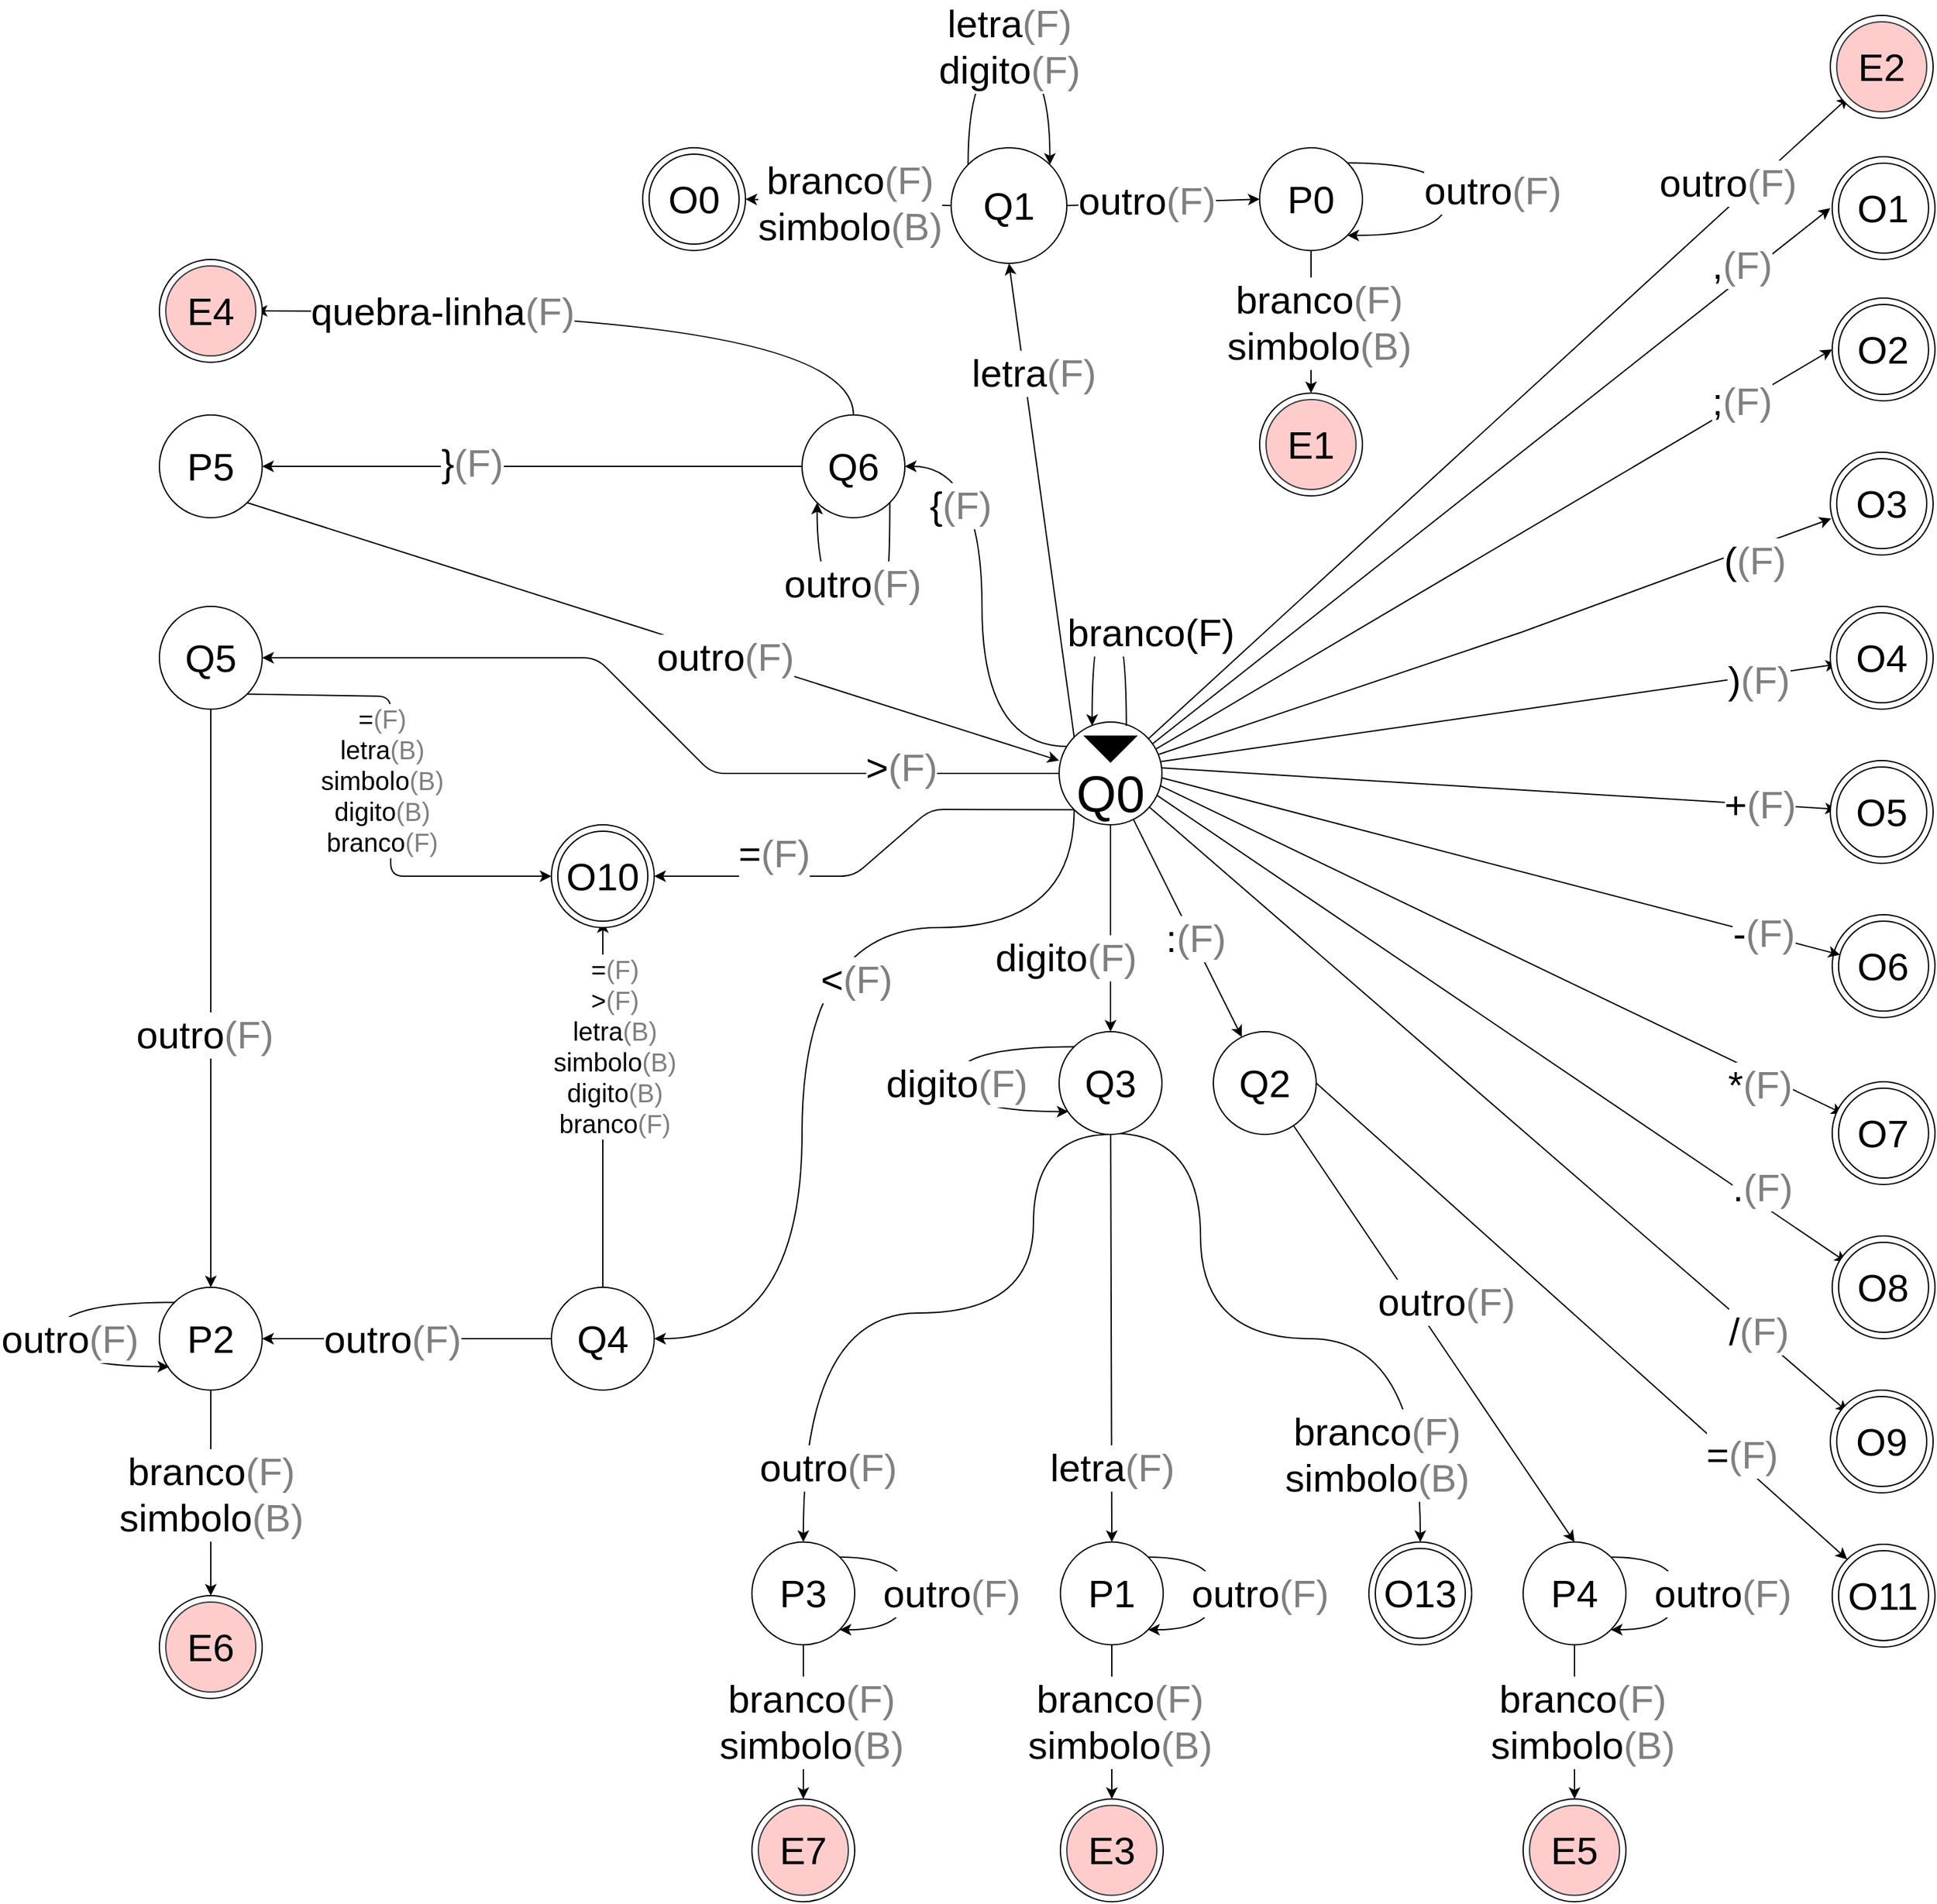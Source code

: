 <mxfile>
    <diagram name="Page-1" id="HZf57WnRYS9ANRlHpjQ9">
        <mxGraphModel dx="2585" dy="1436" grid="1" gridSize="10" guides="1" tooltips="1" connect="1" arrows="1" fold="1" page="1" pageScale="1" pageWidth="850" pageHeight="1100" math="0" shadow="0">
            <root>
                <mxCell id="0"/>
                <mxCell id="1" parent="0"/>
                <mxCell id="hRH_3xxG4dmFuU2Zxp34-1" value="" style="group;fontSize=30;" parent="1" connectable="0" vertex="1">
                    <mxGeometry x="481.44" y="150" width="80" height="80" as="geometry"/>
                </mxCell>
                <mxCell id="hRH_3xxG4dmFuU2Zxp34-2" value="" style="ellipse;whiteSpace=wrap;html=1;aspect=fixed;fontSize=30;" parent="hRH_3xxG4dmFuU2Zxp34-1" vertex="1">
                    <mxGeometry width="80" height="80" as="geometry"/>
                </mxCell>
                <mxCell id="hRH_3xxG4dmFuU2Zxp34-3" value="&lt;font style=&quot;font-size: 30px;&quot;&gt;O6&lt;/font&gt;" style="ellipse;whiteSpace=wrap;html=1;aspect=fixed;fontSize=30;" parent="hRH_3xxG4dmFuU2Zxp34-1" vertex="1">
                    <mxGeometry x="5" y="5" width="70" height="70" as="geometry"/>
                </mxCell>
                <mxCell id="hRH_3xxG4dmFuU2Zxp34-4" style="rounded=0;orthogonalLoop=1;jettySize=auto;html=1;fontSize=30;exitX=0.908;exitY=0.212;exitDx=0;exitDy=0;exitPerimeter=0;" parent="1" source="hRH_3xxG4dmFuU2Zxp34-53" edge="1">
                    <mxGeometry relative="1" as="geometry">
                        <mxPoint x="480" y="-400" as="targetPoint"/>
                    </mxGeometry>
                </mxCell>
                <mxCell id="hRH_3xxG4dmFuU2Zxp34-5" value="&lt;span style=&quot;font-size: 30px;&quot;&gt;,&lt;font color=&quot;#808080&quot;&gt;(F)&lt;/font&gt;&lt;/span&gt;" style="edgeLabel;html=1;align=center;verticalAlign=middle;resizable=0;points=[];fontFamily=Helvetica;fontSize=30;fontColor=default;" parent="hRH_3xxG4dmFuU2Zxp34-4" connectable="0" vertex="1">
                    <mxGeometry x="0.687" y="4" relative="1" as="geometry">
                        <mxPoint x="16" y="-18" as="offset"/>
                    </mxGeometry>
                </mxCell>
                <mxCell id="hRH_3xxG4dmFuU2Zxp34-6" value="" style="group;fontSize=30;" parent="1" connectable="0" vertex="1">
                    <mxGeometry x="481.44" y="-440" width="80" height="80" as="geometry"/>
                </mxCell>
                <mxCell id="hRH_3xxG4dmFuU2Zxp34-7" value="" style="ellipse;whiteSpace=wrap;html=1;aspect=fixed;fontSize=30;" parent="hRH_3xxG4dmFuU2Zxp34-6" vertex="1">
                    <mxGeometry width="80" height="80" as="geometry"/>
                </mxCell>
                <mxCell id="hRH_3xxG4dmFuU2Zxp34-8" value="&lt;font style=&quot;font-size: 30px;&quot;&gt;O1&lt;/font&gt;" style="ellipse;whiteSpace=wrap;html=1;aspect=fixed;fontSize=30;" parent="hRH_3xxG4dmFuU2Zxp34-6" vertex="1">
                    <mxGeometry x="5" y="5" width="70" height="70" as="geometry"/>
                </mxCell>
                <mxCell id="hRH_3xxG4dmFuU2Zxp34-9" style="shape=connector;rounded=0;orthogonalLoop=1;jettySize=auto;html=1;labelBackgroundColor=default;strokeColor=default;align=center;verticalAlign=middle;fontFamily=Helvetica;fontSize=30;fontColor=default;endArrow=classic;entryX=0;entryY=0.5;entryDx=0;entryDy=0;exitX=0.946;exitY=0.26;exitDx=0;exitDy=0;exitPerimeter=0;" parent="1" source="hRH_3xxG4dmFuU2Zxp34-53" target="hRH_3xxG4dmFuU2Zxp34-14" edge="1">
                    <mxGeometry relative="1" as="geometry"/>
                </mxCell>
                <mxCell id="hRH_3xxG4dmFuU2Zxp34-10" value=";&lt;font color=&quot;#808080&quot;&gt;(F)&lt;/font&gt;" style="edgeLabel;html=1;align=center;verticalAlign=middle;resizable=0;points=[];fontFamily=Helvetica;fontSize=30;fontColor=default;" parent="hRH_3xxG4dmFuU2Zxp34-9" connectable="0" vertex="1">
                    <mxGeometry x="0.748" y="2" relative="1" as="geometry">
                        <mxPoint x="-4" y="2" as="offset"/>
                    </mxGeometry>
                </mxCell>
                <mxCell id="hRH_3xxG4dmFuU2Zxp34-11" style="shape=connector;rounded=0;orthogonalLoop=1;jettySize=auto;html=1;labelBackgroundColor=default;strokeColor=default;align=center;verticalAlign=middle;fontFamily=Helvetica;fontSize=30;fontColor=default;endArrow=classic;entryX=0.008;entryY=0.646;entryDx=0;entryDy=0;entryPerimeter=0;exitX=0.972;exitY=0.314;exitDx=0;exitDy=0;exitPerimeter=0;" parent="1" source="hRH_3xxG4dmFuU2Zxp34-53" target="hRH_3xxG4dmFuU2Zxp34-21" edge="1">
                    <mxGeometry relative="1" as="geometry">
                        <Array as="points">
                            <mxPoint x="240" y="-70"/>
                        </Array>
                    </mxGeometry>
                </mxCell>
                <mxCell id="hRH_3xxG4dmFuU2Zxp34-12" value="(&lt;font color=&quot;#808080&quot;&gt;(F)&lt;/font&gt;" style="edgeLabel;html=1;align=center;verticalAlign=middle;resizable=0;points=[];fontFamily=Helvetica;fontSize=30;fontColor=default;" parent="hRH_3xxG4dmFuU2Zxp34-11" connectable="0" vertex="1">
                    <mxGeometry x="0.743" y="1" relative="1" as="geometry">
                        <mxPoint x="7" y="8" as="offset"/>
                    </mxGeometry>
                </mxCell>
                <mxCell id="hRH_3xxG4dmFuU2Zxp34-13" value="" style="group;fontSize=30;" parent="1" connectable="0" vertex="1">
                    <mxGeometry x="481.44" y="-330" width="80" height="80" as="geometry"/>
                </mxCell>
                <mxCell id="hRH_3xxG4dmFuU2Zxp34-14" value="" style="ellipse;whiteSpace=wrap;html=1;aspect=fixed;fontSize=30;" parent="hRH_3xxG4dmFuU2Zxp34-13" vertex="1">
                    <mxGeometry width="80" height="80" as="geometry"/>
                </mxCell>
                <mxCell id="hRH_3xxG4dmFuU2Zxp34-15" value="&lt;font style=&quot;font-size: 30px;&quot;&gt;O2&lt;/font&gt;" style="ellipse;whiteSpace=wrap;html=1;aspect=fixed;fontSize=30;" parent="hRH_3xxG4dmFuU2Zxp34-13" vertex="1">
                    <mxGeometry x="5" y="5" width="70" height="70" as="geometry"/>
                </mxCell>
                <mxCell id="hRH_3xxG4dmFuU2Zxp34-16" style="shape=connector;rounded=0;orthogonalLoop=1;jettySize=auto;html=1;labelBackgroundColor=default;strokeColor=default;align=center;verticalAlign=middle;fontFamily=Helvetica;fontSize=30;fontColor=default;endArrow=classic;exitX=0.992;exitY=0.384;exitDx=0;exitDy=0;exitPerimeter=0;" parent="1" source="hRH_3xxG4dmFuU2Zxp34-53" target="hRH_3xxG4dmFuU2Zxp34-29" edge="1">
                    <mxGeometry relative="1" as="geometry"/>
                </mxCell>
                <mxCell id="hRH_3xxG4dmFuU2Zxp34-17" value=")&lt;font color=&quot;#808080&quot;&gt;(F)&lt;/font&gt;" style="edgeLabel;html=1;align=center;verticalAlign=middle;resizable=0;points=[];fontFamily=Helvetica;fontSize=30;fontColor=default;" parent="hRH_3xxG4dmFuU2Zxp34-16" connectable="0" vertex="1">
                    <mxGeometry x="0.734" y="5" relative="1" as="geometry">
                        <mxPoint x="9" y="7" as="offset"/>
                    </mxGeometry>
                </mxCell>
                <mxCell id="hRH_3xxG4dmFuU2Zxp34-18" style="shape=connector;rounded=0;orthogonalLoop=1;jettySize=auto;html=1;labelBackgroundColor=default;strokeColor=default;align=center;verticalAlign=middle;fontFamily=Helvetica;fontSize=30;fontColor=default;endArrow=classic;exitX=0.992;exitY=0.446;exitDx=0;exitDy=0;exitPerimeter=0;" parent="1" source="hRH_3xxG4dmFuU2Zxp34-53" target="hRH_3xxG4dmFuU2Zxp34-36" edge="1">
                    <mxGeometry relative="1" as="geometry"/>
                </mxCell>
                <mxCell id="hRH_3xxG4dmFuU2Zxp34-19" value="+&lt;font color=&quot;#808080&quot;&gt;(F)&lt;/font&gt;" style="edgeLabel;html=1;align=center;verticalAlign=middle;resizable=0;points=[];fontFamily=Helvetica;fontSize=30;fontColor=default;" parent="hRH_3xxG4dmFuU2Zxp34-18" connectable="0" vertex="1">
                    <mxGeometry x="0.781" y="1" relative="1" as="geometry">
                        <mxPoint x="-3" as="offset"/>
                    </mxGeometry>
                </mxCell>
                <mxCell id="hRH_3xxG4dmFuU2Zxp34-20" value="" style="group;fontSize=30;" parent="1" connectable="0" vertex="1">
                    <mxGeometry x="480" y="-210" width="80" height="80" as="geometry"/>
                </mxCell>
                <mxCell id="hRH_3xxG4dmFuU2Zxp34-21" value="" style="ellipse;whiteSpace=wrap;html=1;aspect=fixed;fontSize=30;" parent="hRH_3xxG4dmFuU2Zxp34-20" vertex="1">
                    <mxGeometry width="80" height="80" as="geometry"/>
                </mxCell>
                <mxCell id="hRH_3xxG4dmFuU2Zxp34-22" value="&lt;font style=&quot;font-size: 30px;&quot;&gt;O3&lt;/font&gt;" style="ellipse;whiteSpace=wrap;html=1;aspect=fixed;fontSize=30;" parent="hRH_3xxG4dmFuU2Zxp34-20" vertex="1">
                    <mxGeometry x="5" y="5" width="70" height="70" as="geometry"/>
                </mxCell>
                <mxCell id="hRH_3xxG4dmFuU2Zxp34-23" style="shape=connector;rounded=0;orthogonalLoop=1;jettySize=auto;html=1;labelBackgroundColor=default;strokeColor=default;align=center;verticalAlign=middle;fontFamily=Helvetica;fontSize=30;fontColor=default;endArrow=classic;exitX=0.996;exitY=0.542;exitDx=0;exitDy=0;exitPerimeter=0;" parent="1" source="hRH_3xxG4dmFuU2Zxp34-53" target="hRH_3xxG4dmFuU2Zxp34-3" edge="1">
                    <mxGeometry relative="1" as="geometry"/>
                </mxCell>
                <mxCell id="hRH_3xxG4dmFuU2Zxp34-24" value="-&lt;font color=&quot;#808080&quot;&gt;(F)&lt;/font&gt;" style="edgeLabel;html=1;align=center;verticalAlign=middle;resizable=0;points=[];fontFamily=Helvetica;fontSize=30;fontColor=default;" parent="hRH_3xxG4dmFuU2Zxp34-23" connectable="0" vertex="1">
                    <mxGeometry x="0.795" y="-3" relative="1" as="geometry">
                        <mxPoint x="-5" y="-6" as="offset"/>
                    </mxGeometry>
                </mxCell>
                <mxCell id="hRH_3xxG4dmFuU2Zxp34-25" style="edgeStyle=none;shape=connector;rounded=0;orthogonalLoop=1;jettySize=auto;html=1;labelBackgroundColor=default;strokeColor=default;align=center;verticalAlign=middle;fontFamily=Helvetica;fontSize=30;fontColor=default;endArrow=classic;exitX=0.984;exitY=0.62;exitDx=0;exitDy=0;exitPerimeter=0;" parent="1" source="hRH_3xxG4dmFuU2Zxp34-53" target="hRH_3xxG4dmFuU2Zxp34-56" edge="1">
                    <mxGeometry relative="1" as="geometry">
                        <Array as="points"/>
                    </mxGeometry>
                </mxCell>
                <mxCell id="hRH_3xxG4dmFuU2Zxp34-26" value="*&lt;font color=&quot;#808080&quot;&gt;(F)&lt;/font&gt;" style="edgeLabel;html=1;align=center;verticalAlign=middle;resizable=0;points=[];fontFamily=Helvetica;fontSize=30;fontColor=default;" parent="hRH_3xxG4dmFuU2Zxp34-25" connectable="0" vertex="1">
                    <mxGeometry x="0.787" y="-2" relative="1" as="geometry">
                        <mxPoint x="-8" y="2" as="offset"/>
                    </mxGeometry>
                </mxCell>
                <mxCell id="hRH_3xxG4dmFuU2Zxp34-27" value="" style="group;fontSize=30;" parent="1" connectable="0" vertex="1">
                    <mxGeometry x="480.0" y="-90" width="80" height="80" as="geometry"/>
                </mxCell>
                <mxCell id="hRH_3xxG4dmFuU2Zxp34-28" value="" style="ellipse;whiteSpace=wrap;html=1;aspect=fixed;fontSize=30;" parent="hRH_3xxG4dmFuU2Zxp34-27" vertex="1">
                    <mxGeometry width="80" height="80" as="geometry"/>
                </mxCell>
                <mxCell id="hRH_3xxG4dmFuU2Zxp34-29" value="&lt;font style=&quot;font-size: 30px;&quot;&gt;O4&lt;/font&gt;" style="ellipse;whiteSpace=wrap;html=1;aspect=fixed;fontSize=30;" parent="hRH_3xxG4dmFuU2Zxp34-27" vertex="1">
                    <mxGeometry x="5" y="5" width="70" height="70" as="geometry"/>
                </mxCell>
                <mxCell id="hRH_3xxG4dmFuU2Zxp34-30" style="shape=connector;rounded=0;orthogonalLoop=1;jettySize=auto;html=1;labelBackgroundColor=default;strokeColor=default;align=center;verticalAlign=middle;fontFamily=Helvetica;fontSize=30;fontColor=default;endArrow=classic;exitX=0.95;exitY=0.712;exitDx=0;exitDy=0;exitPerimeter=0;" parent="1" source="hRH_3xxG4dmFuU2Zxp34-53" target="hRH_3xxG4dmFuU2Zxp34-59" edge="1">
                    <mxGeometry relative="1" as="geometry"/>
                </mxCell>
                <mxCell id="hRH_3xxG4dmFuU2Zxp34-31" value=".&lt;font color=&quot;#808080&quot;&gt;(F)&lt;/font&gt;" style="edgeLabel;html=1;align=center;verticalAlign=middle;resizable=0;points=[];fontFamily=Helvetica;fontSize=30;fontColor=default;" parent="hRH_3xxG4dmFuU2Zxp34-30" connectable="0" vertex="1">
                    <mxGeometry x="0.809" y="1" relative="1" as="geometry">
                        <mxPoint x="-15" y="-23" as="offset"/>
                    </mxGeometry>
                </mxCell>
                <mxCell id="hRH_3xxG4dmFuU2Zxp34-32" style="edgeStyle=none;shape=connector;rounded=0;orthogonalLoop=1;jettySize=auto;html=1;labelBackgroundColor=default;strokeColor=default;align=center;verticalAlign=middle;fontFamily=Helvetica;fontSize=30;fontColor=default;endArrow=classic;" parent="1" source="hRH_3xxG4dmFuU2Zxp34-53" target="hRH_3xxG4dmFuU2Zxp34-62" edge="1">
                    <mxGeometry relative="1" as="geometry"/>
                </mxCell>
                <mxCell id="hRH_3xxG4dmFuU2Zxp34-33" value="&lt;font style=&quot;font-size: 30px;&quot;&gt;/&lt;font color=&quot;#808080&quot;&gt;(F)&lt;/font&gt;&lt;/font&gt;" style="edgeLabel;html=1;align=center;verticalAlign=middle;resizable=0;points=[];fontFamily=Helvetica;fontSize=30;fontColor=default;" parent="hRH_3xxG4dmFuU2Zxp34-32" connectable="0" vertex="1">
                    <mxGeometry x="0.812" y="-4" relative="1" as="geometry">
                        <mxPoint x="-16" y="-22" as="offset"/>
                    </mxGeometry>
                </mxCell>
                <mxCell id="hRH_3xxG4dmFuU2Zxp34-34" value="" style="group;fontSize=30;" parent="1" connectable="0" vertex="1">
                    <mxGeometry x="480.0" y="30" width="80" height="80" as="geometry"/>
                </mxCell>
                <mxCell id="hRH_3xxG4dmFuU2Zxp34-35" value="" style="ellipse;whiteSpace=wrap;html=1;aspect=fixed;fontSize=30;" parent="hRH_3xxG4dmFuU2Zxp34-34" vertex="1">
                    <mxGeometry width="80" height="80" as="geometry"/>
                </mxCell>
                <mxCell id="hRH_3xxG4dmFuU2Zxp34-36" value="&lt;font style=&quot;font-size: 30px;&quot;&gt;O5&lt;/font&gt;" style="ellipse;whiteSpace=wrap;html=1;aspect=fixed;fontSize=30;" parent="hRH_3xxG4dmFuU2Zxp34-34" vertex="1">
                    <mxGeometry x="5" y="5" width="70" height="70" as="geometry"/>
                </mxCell>
                <mxCell id="hRH_3xxG4dmFuU2Zxp34-39" style="edgeStyle=none;shape=connector;rounded=0;orthogonalLoop=1;jettySize=auto;html=1;labelBackgroundColor=default;strokeColor=default;align=center;verticalAlign=middle;fontFamily=Helvetica;fontSize=30;fontColor=default;endArrow=classic;" parent="1" source="hRH_3xxG4dmFuU2Zxp34-53" target="hRH_3xxG4dmFuU2Zxp34-79" edge="1">
                    <mxGeometry relative="1" as="geometry">
                        <Array as="points"/>
                    </mxGeometry>
                </mxCell>
                <mxCell id="rPFtminYuq1l1gVBpP5x-13" value=":&lt;span style=&quot;color: rgb(128, 128, 128);&quot;&gt;(F)&lt;/span&gt;" style="edgeLabel;html=1;align=center;verticalAlign=middle;resizable=0;points=[];fontSize=30;" parent="hRH_3xxG4dmFuU2Zxp34-39" connectable="0" vertex="1">
                    <mxGeometry x="0.099" y="2" relative="1" as="geometry">
                        <mxPoint as="offset"/>
                    </mxGeometry>
                </mxCell>
                <mxCell id="hRH_3xxG4dmFuU2Zxp34-41" style="edgeStyle=none;shape=connector;rounded=0;orthogonalLoop=1;jettySize=auto;html=1;labelBackgroundColor=default;strokeColor=default;align=center;verticalAlign=middle;fontFamily=Helvetica;fontSize=30;fontColor=default;endArrow=classic;" parent="1" source="hRH_3xxG4dmFuU2Zxp34-53" target="hRH_3xxG4dmFuU2Zxp34-82" edge="1">
                    <mxGeometry relative="1" as="geometry"/>
                </mxCell>
                <mxCell id="hRH_3xxG4dmFuU2Zxp34-42" value="digito&lt;font color=&quot;#808080&quot;&gt;(F)&lt;/font&gt;" style="edgeLabel;html=1;align=center;verticalAlign=middle;resizable=0;points=[];fontFamily=Helvetica;fontSize=30;fontColor=default;" parent="hRH_3xxG4dmFuU2Zxp34-41" connectable="0" vertex="1">
                    <mxGeometry x="0.644" y="-2" relative="1" as="geometry">
                        <mxPoint x="-33" y="-30" as="offset"/>
                    </mxGeometry>
                </mxCell>
                <mxCell id="hRH_3xxG4dmFuU2Zxp34-43" style="edgeStyle=orthogonalEdgeStyle;shape=connector;rounded=0;orthogonalLoop=1;jettySize=auto;html=1;labelBackgroundColor=default;strokeColor=default;align=center;verticalAlign=middle;fontFamily=Helvetica;fontSize=30;fontColor=default;endArrow=classic;entryX=1;entryY=0.5;entryDx=0;entryDy=0;curved=1;exitX=0.081;exitY=0.238;exitDx=0;exitDy=0;exitPerimeter=0;" parent="1" source="hRH_3xxG4dmFuU2Zxp34-53" target="hRH_3xxG4dmFuU2Zxp34-118" edge="1">
                    <mxGeometry relative="1" as="geometry">
                        <mxPoint x="-138.607" y="-5.041" as="sourcePoint"/>
                    </mxGeometry>
                </mxCell>
                <mxCell id="hRH_3xxG4dmFuU2Zxp34-44" value="{&lt;font style=&quot;font-size: 30px;&quot;&gt;&lt;font color=&quot;#808080&quot;&gt;(F)&lt;/font&gt;&lt;/font&gt;" style="edgeLabel;html=1;align=center;verticalAlign=middle;resizable=0;points=[];fontFamily=Helvetica;fontSize=30;fontColor=default;" parent="hRH_3xxG4dmFuU2Zxp34-43" connectable="0" vertex="1">
                    <mxGeometry x="0.217" y="1" relative="1" as="geometry">
                        <mxPoint x="-16" y="-45" as="offset"/>
                    </mxGeometry>
                </mxCell>
                <mxCell id="hRH_3xxG4dmFuU2Zxp34-45" style="shape=connector;rounded=1;orthogonalLoop=1;jettySize=auto;html=1;labelBackgroundColor=default;strokeColor=default;align=center;verticalAlign=middle;fontFamily=Helvetica;fontSize=30;fontColor=default;endArrow=classic;entryX=1;entryY=0.5;entryDx=0;entryDy=0;exitX=0;exitY=0.5;exitDx=0;exitDy=0;sourcePerimeterSpacing=0;flowAnimation=0;shadow=0;curved=0;" parent="1" source="hRH_3xxG4dmFuU2Zxp34-53" target="hRH_3xxG4dmFuU2Zxp34-115" edge="1">
                    <mxGeometry relative="1" as="geometry">
                        <mxPoint x="-742" y="-18" as="targetPoint"/>
                        <Array as="points">
                            <mxPoint x="-390" y="40"/>
                            <mxPoint x="-480" y="-50"/>
                        </Array>
                    </mxGeometry>
                </mxCell>
                <mxCell id="hRH_3xxG4dmFuU2Zxp34-46" value="&amp;gt;&lt;font style=&quot;font-size: 30px;&quot;&gt;&lt;font color=&quot;#808080&quot;&gt;(F)&lt;/font&gt;&lt;/font&gt;" style="edgeLabel;html=1;align=center;verticalAlign=middle;resizable=0;points=[];fontFamily=Helvetica;fontSize=30;fontColor=default;" parent="hRH_3xxG4dmFuU2Zxp34-45" connectable="0" vertex="1">
                    <mxGeometry x="0.415" y="5" relative="1" as="geometry">
                        <mxPoint x="304" y="80" as="offset"/>
                    </mxGeometry>
                </mxCell>
                <mxCell id="hRH_3xxG4dmFuU2Zxp34-47" style="edgeStyle=orthogonalEdgeStyle;shape=connector;rounded=0;orthogonalLoop=1;jettySize=auto;html=1;entryX=1;entryY=0.5;entryDx=0;entryDy=0;labelBackgroundColor=default;strokeColor=default;align=center;verticalAlign=middle;fontFamily=Helvetica;fontSize=30;fontColor=default;endArrow=classic;elbow=vertical;curved=1;exitX=0;exitY=1;exitDx=0;exitDy=0;" parent="1" source="hRH_3xxG4dmFuU2Zxp34-53" target="hRH_3xxG4dmFuU2Zxp34-110" edge="1">
                    <mxGeometry relative="1" as="geometry">
                        <Array as="points">
                            <mxPoint x="-108" y="160"/>
                            <mxPoint x="-320" y="160"/>
                            <mxPoint x="-320" y="480"/>
                        </Array>
                    </mxGeometry>
                </mxCell>
                <mxCell id="hRH_3xxG4dmFuU2Zxp34-48" value="&amp;lt;&lt;span style=&quot;color: rgb(128, 128, 128);&quot;&gt;(F)&lt;/span&gt;" style="edgeLabel;html=1;align=center;verticalAlign=middle;resizable=0;points=[];fontFamily=Helvetica;fontSize=30;fontColor=default;" parent="hRH_3xxG4dmFuU2Zxp34-47" connectable="0" vertex="1">
                    <mxGeometry x="0.715" y="-5" relative="1" as="geometry">
                        <mxPoint x="51" y="-275" as="offset"/>
                    </mxGeometry>
                </mxCell>
                <mxCell id="hRH_3xxG4dmFuU2Zxp34-49" style="shape=connector;rounded=0;orthogonalLoop=1;jettySize=auto;html=1;labelBackgroundColor=default;strokeColor=default;align=center;verticalAlign=middle;fontFamily=Helvetica;fontSize=30;fontColor=default;endArrow=classic;" parent="1" source="hRH_3xxG4dmFuU2Zxp34-53" target="hRH_3xxG4dmFuU2Zxp34-103" edge="1">
                    <mxGeometry relative="1" as="geometry">
                        <mxPoint x="-40" y="40" as="sourcePoint"/>
                    </mxGeometry>
                </mxCell>
                <mxCell id="hRH_3xxG4dmFuU2Zxp34-50" value="outro&lt;font color=&quot;#808080&quot;&gt;(F)&lt;/font&gt;" style="edgeLabel;html=1;align=center;verticalAlign=middle;resizable=0;points=[];fontFamily=Helvetica;fontSize=30;fontColor=default;" parent="hRH_3xxG4dmFuU2Zxp34-49" connectable="0" vertex="1">
                    <mxGeometry x="-0.13" y="-3" relative="1" as="geometry">
                        <mxPoint x="211" y="-218" as="offset"/>
                    </mxGeometry>
                </mxCell>
                <mxCell id="hRH_3xxG4dmFuU2Zxp34-51" style="shape=connector;rounded=0;orthogonalLoop=1;jettySize=auto;html=1;labelBackgroundColor=default;strokeColor=default;align=center;verticalAlign=middle;fontFamily=Helvetica;fontSize=30;fontColor=default;endArrow=classic;exitX=0;exitY=0;exitDx=0;exitDy=0;entryX=0.5;entryY=1;entryDx=0;entryDy=0;" parent="1" source="hRH_3xxG4dmFuU2Zxp34-53" target="hRH_3xxG4dmFuU2Zxp34-124" edge="1">
                    <mxGeometry relative="1" as="geometry"/>
                </mxCell>
                <mxCell id="hRH_3xxG4dmFuU2Zxp34-52" value="letra&lt;font color=&quot;#808080&quot;&gt;(F)&lt;/font&gt;" style="edgeLabel;html=1;align=center;verticalAlign=middle;resizable=0;points=[];fontFamily=Helvetica;fontSize=30;fontColor=default;" parent="hRH_3xxG4dmFuU2Zxp34-51" connectable="0" vertex="1">
                    <mxGeometry x="0.463" y="-5" relative="1" as="geometry">
                        <mxPoint y="-13" as="offset"/>
                    </mxGeometry>
                </mxCell>
                <mxCell id="hRH_3xxG4dmFuU2Zxp34-53" value="" style="ellipse;whiteSpace=wrap;html=1;aspect=fixed;fontSize=30;" parent="1" vertex="1">
                    <mxGeometry x="-120" width="80" height="80" as="geometry"/>
                </mxCell>
                <mxCell id="hRH_3xxG4dmFuU2Zxp34-54" value="" style="group;fontSize=30;" parent="1" connectable="0" vertex="1">
                    <mxGeometry x="481.44" y="280" width="80" height="80" as="geometry"/>
                </mxCell>
                <mxCell id="hRH_3xxG4dmFuU2Zxp34-55" value="" style="ellipse;whiteSpace=wrap;html=1;aspect=fixed;fontSize=30;" parent="hRH_3xxG4dmFuU2Zxp34-54" vertex="1">
                    <mxGeometry width="80" height="80" as="geometry"/>
                </mxCell>
                <mxCell id="hRH_3xxG4dmFuU2Zxp34-56" value="&lt;font style=&quot;font-size: 30px;&quot;&gt;O7&lt;/font&gt;" style="ellipse;whiteSpace=wrap;html=1;aspect=fixed;fontSize=30;" parent="hRH_3xxG4dmFuU2Zxp34-54" vertex="1">
                    <mxGeometry x="5" y="5" width="70" height="70" as="geometry"/>
                </mxCell>
                <mxCell id="hRH_3xxG4dmFuU2Zxp34-57" value="" style="group;fontSize=30;" parent="1" connectable="0" vertex="1">
                    <mxGeometry x="481.44" y="400" width="80" height="80" as="geometry"/>
                </mxCell>
                <mxCell id="hRH_3xxG4dmFuU2Zxp34-58" value="" style="ellipse;whiteSpace=wrap;html=1;aspect=fixed;fontSize=30;" parent="hRH_3xxG4dmFuU2Zxp34-57" vertex="1">
                    <mxGeometry width="80" height="80" as="geometry"/>
                </mxCell>
                <mxCell id="hRH_3xxG4dmFuU2Zxp34-59" value="&lt;font style=&quot;font-size: 30px;&quot;&gt;O8&lt;/font&gt;" style="ellipse;whiteSpace=wrap;html=1;aspect=fixed;fontSize=30;" parent="hRH_3xxG4dmFuU2Zxp34-57" vertex="1">
                    <mxGeometry x="5" y="5" width="70" height="70" as="geometry"/>
                </mxCell>
                <mxCell id="hRH_3xxG4dmFuU2Zxp34-60" value="" style="group;fontSize=30;" parent="1" connectable="0" vertex="1">
                    <mxGeometry x="480.0" y="520" width="80" height="80" as="geometry"/>
                </mxCell>
                <mxCell id="hRH_3xxG4dmFuU2Zxp34-61" value="" style="ellipse;whiteSpace=wrap;html=1;aspect=fixed;fontSize=30;" parent="hRH_3xxG4dmFuU2Zxp34-60" vertex="1">
                    <mxGeometry width="80" height="80" as="geometry"/>
                </mxCell>
                <mxCell id="hRH_3xxG4dmFuU2Zxp34-62" value="&lt;font style=&quot;font-size: 30px;&quot;&gt;O9&lt;/font&gt;" style="ellipse;whiteSpace=wrap;html=1;aspect=fixed;fontSize=30;" parent="hRH_3xxG4dmFuU2Zxp34-60" vertex="1">
                    <mxGeometry x="5" y="5" width="70" height="70" as="geometry"/>
                </mxCell>
                <mxCell id="hRH_3xxG4dmFuU2Zxp34-66" value="" style="group;fontSize=30;" parent="1" connectable="0" vertex="1">
                    <mxGeometry x="481.44" y="640" width="80" height="80" as="geometry"/>
                </mxCell>
                <mxCell id="hRH_3xxG4dmFuU2Zxp34-67" value="" style="ellipse;whiteSpace=wrap;html=1;aspect=fixed;fontSize=30;" parent="hRH_3xxG4dmFuU2Zxp34-66" vertex="1">
                    <mxGeometry width="80" height="80" as="geometry"/>
                </mxCell>
                <mxCell id="hRH_3xxG4dmFuU2Zxp34-68" value="&lt;font style=&quot;font-size: 30px;&quot;&gt;O11&lt;/font&gt;" style="ellipse;whiteSpace=wrap;html=1;aspect=fixed;fontSize=30;" parent="hRH_3xxG4dmFuU2Zxp34-66" vertex="1">
                    <mxGeometry x="5" y="5" width="70" height="70" as="geometry"/>
                </mxCell>
                <mxCell id="hRH_3xxG4dmFuU2Zxp34-72" value="" style="group;fontSize=30;" parent="1" connectable="0" vertex="1">
                    <mxGeometry x="121" y="638.23" width="90" height="80" as="geometry"/>
                </mxCell>
                <mxCell id="hRH_3xxG4dmFuU2Zxp34-73" value="" style="ellipse;whiteSpace=wrap;html=1;aspect=fixed;fontSize=30;" parent="hRH_3xxG4dmFuU2Zxp34-72" vertex="1">
                    <mxGeometry width="80" height="80" as="geometry"/>
                </mxCell>
                <mxCell id="hRH_3xxG4dmFuU2Zxp34-74" value="&lt;font style=&quot;font-size: 30px;&quot;&gt;O13&lt;/font&gt;" style="ellipse;whiteSpace=wrap;html=1;aspect=fixed;fontSize=30;" parent="hRH_3xxG4dmFuU2Zxp34-72" vertex="1">
                    <mxGeometry x="5" y="5" width="70" height="70" as="geometry"/>
                </mxCell>
                <mxCell id="hRH_3xxG4dmFuU2Zxp34-75" style="shape=connector;rounded=0;orthogonalLoop=1;jettySize=auto;html=1;labelBackgroundColor=default;strokeColor=default;align=center;verticalAlign=middle;fontFamily=Helvetica;fontSize=30;fontColor=default;endArrow=classic;entryX=0.5;entryY=0;entryDx=0;entryDy=0;" parent="1" source="hRH_3xxG4dmFuU2Zxp34-79" target="JwIxzNKQkhfYr9IwNNJS-54" edge="1">
                    <mxGeometry relative="1" as="geometry">
                        <mxPoint x="160" y="600" as="targetPoint"/>
                    </mxGeometry>
                </mxCell>
                <mxCell id="hRH_3xxG4dmFuU2Zxp34-76" value="outro&lt;font color=&quot;#808080&quot;&gt;(F)&lt;/font&gt;" style="edgeLabel;html=1;align=center;verticalAlign=middle;resizable=0;points=[];fontFamily=Helvetica;fontSize=30;fontColor=default;" parent="hRH_3xxG4dmFuU2Zxp34-75" connectable="0" vertex="1">
                    <mxGeometry x="0.337" y="1" relative="1" as="geometry">
                        <mxPoint x="-29" y="-80" as="offset"/>
                    </mxGeometry>
                </mxCell>
                <mxCell id="hRH_3xxG4dmFuU2Zxp34-77" style="edgeStyle=none;shape=connector;rounded=0;orthogonalLoop=1;jettySize=auto;html=1;entryX=0;entryY=0;entryDx=0;entryDy=0;labelBackgroundColor=default;strokeColor=default;align=center;verticalAlign=middle;fontFamily=Helvetica;fontSize=30;fontColor=default;endArrow=classic;exitX=1;exitY=0.5;exitDx=0;exitDy=0;" parent="1" source="hRH_3xxG4dmFuU2Zxp34-79" target="hRH_3xxG4dmFuU2Zxp34-67" edge="1">
                    <mxGeometry relative="1" as="geometry">
                        <Array as="points"/>
                    </mxGeometry>
                </mxCell>
                <mxCell id="eZyt4UfJtbHupF0pN6ky-4" value="&lt;font style=&quot;font-size: 30px;&quot;&gt;=&lt;font color=&quot;#808080&quot;&gt;(F)&lt;/font&gt;&lt;/font&gt;" style="edgeLabel;html=1;align=center;verticalAlign=middle;resizable=0;points=[];" parent="hRH_3xxG4dmFuU2Zxp34-77" connectable="0" vertex="1">
                    <mxGeometry x="0.195" y="-2" relative="1" as="geometry">
                        <mxPoint x="85" y="66" as="offset"/>
                    </mxGeometry>
                </mxCell>
                <mxCell id="hRH_3xxG4dmFuU2Zxp34-79" value="&lt;font style=&quot;font-size: 30px;&quot;&gt;Q2&lt;/font&gt;" style="ellipse;whiteSpace=wrap;html=1;aspect=fixed;fontSize=30;" parent="1" vertex="1">
                    <mxGeometry y="241" width="80" height="80" as="geometry"/>
                </mxCell>
                <mxCell id="hRH_3xxG4dmFuU2Zxp34-80" style="edgeStyle=orthogonalEdgeStyle;shape=connector;rounded=0;orthogonalLoop=1;jettySize=auto;html=1;entryX=0.5;entryY=0;entryDx=0;entryDy=0;labelBackgroundColor=default;strokeColor=default;align=center;verticalAlign=middle;fontFamily=Helvetica;fontSize=30;fontColor=default;endArrow=classic;curved=1;" parent="1" target="hRH_3xxG4dmFuU2Zxp34-73" edge="1">
                    <mxGeometry relative="1" as="geometry">
                        <Array as="points">
                            <mxPoint x="-10" y="320"/>
                            <mxPoint x="-10" y="480"/>
                            <mxPoint x="161" y="480"/>
                        </Array>
                        <mxPoint x="-80" y="320" as="sourcePoint"/>
                    </mxGeometry>
                </mxCell>
                <mxCell id="hRH_3xxG4dmFuU2Zxp34-81" value="branco&lt;font color=&quot;#808080&quot;&gt;(F)&lt;br style=&quot;font-size: 30px;&quot;&gt;&lt;/font&gt;&lt;div style=&quot;font-size: 30px;&quot;&gt;simbolo&lt;font color=&quot;#808080&quot;&gt;(B)&lt;/font&gt;&lt;/div&gt;" style="edgeLabel;html=1;align=center;verticalAlign=middle;resizable=0;points=[];fontFamily=Helvetica;fontSize=30;fontColor=default;" parent="hRH_3xxG4dmFuU2Zxp34-80" connectable="0" vertex="1">
                    <mxGeometry x="0.085" y="-2" relative="1" as="geometry">
                        <mxPoint x="63" y="88" as="offset"/>
                    </mxGeometry>
                </mxCell>
                <mxCell id="hRH_3xxG4dmFuU2Zxp34-82" value="&lt;font style=&quot;font-size: 30px;&quot;&gt;Q3&lt;/font&gt;" style="ellipse;whiteSpace=wrap;html=1;aspect=fixed;fontSize=30;" parent="1" vertex="1">
                    <mxGeometry x="-120" y="241" width="80" height="80" as="geometry"/>
                </mxCell>
                <mxCell id="hRH_3xxG4dmFuU2Zxp34-98" value="" style="group;fontSize=30;" parent="1" connectable="0" vertex="1">
                    <mxGeometry x="-820" y="-239" width="80" height="80" as="geometry"/>
                </mxCell>
                <mxCell id="hRH_3xxG4dmFuU2Zxp34-99" value="P5" style="ellipse;whiteSpace=wrap;html=1;aspect=fixed;fontSize=30;" parent="hRH_3xxG4dmFuU2Zxp34-98" vertex="1">
                    <mxGeometry width="80" height="80" as="geometry"/>
                </mxCell>
                <mxCell id="hRH_3xxG4dmFuU2Zxp34-101" value="" style="group;fontSize=30;" parent="1" connectable="0" vertex="1">
                    <mxGeometry x="480" y="-550" width="80" height="80" as="geometry"/>
                </mxCell>
                <mxCell id="hRH_3xxG4dmFuU2Zxp34-102" value="" style="ellipse;whiteSpace=wrap;html=1;aspect=fixed;fontSize=30;" parent="hRH_3xxG4dmFuU2Zxp34-101" vertex="1">
                    <mxGeometry width="80" height="80" as="geometry"/>
                </mxCell>
                <mxCell id="hRH_3xxG4dmFuU2Zxp34-103" value="&lt;font style=&quot;font-size: 30px;&quot;&gt;E2&lt;/font&gt;" style="ellipse;whiteSpace=wrap;html=1;aspect=fixed;fontSize=30;fillColor=#ffcccc;strokeColor=#36393d;" parent="hRH_3xxG4dmFuU2Zxp34-101" vertex="1">
                    <mxGeometry x="5" y="5" width="70" height="70" as="geometry"/>
                </mxCell>
                <mxCell id="hRH_3xxG4dmFuU2Zxp34-108" style="shape=connector;rounded=0;orthogonalLoop=1;jettySize=auto;html=1;labelBackgroundColor=default;strokeColor=default;align=center;verticalAlign=middle;fontFamily=Helvetica;fontSize=30;fontColor=default;endArrow=classic;entryX=1;entryY=0.5;entryDx=0;entryDy=0;" parent="1" source="hRH_3xxG4dmFuU2Zxp34-110" target="JwIxzNKQkhfYr9IwNNJS-36" edge="1">
                    <mxGeometry relative="1" as="geometry">
                        <mxPoint x="-656.705" y="613.879" as="targetPoint"/>
                    </mxGeometry>
                </mxCell>
                <mxCell id="eZyt4UfJtbHupF0pN6ky-10" value="&lt;span style=&quot;font-size: 30px;&quot;&gt;outro&lt;/span&gt;&lt;font style=&quot;font-size: 30px;&quot; color=&quot;#808080&quot;&gt;(F)&lt;/font&gt;" style="edgeLabel;html=1;align=center;verticalAlign=middle;resizable=0;points=[];" parent="hRH_3xxG4dmFuU2Zxp34-108" connectable="0" vertex="1">
                    <mxGeometry x="-0.453" y="-1" relative="1" as="geometry">
                        <mxPoint x="-63" y="1" as="offset"/>
                    </mxGeometry>
                </mxCell>
                <mxCell id="JwIxzNKQkhfYr9IwNNJS-62" style="rounded=0;orthogonalLoop=1;jettySize=auto;html=1;exitX=0.5;exitY=0;exitDx=0;exitDy=0;entryX=0.5;entryY=1;entryDx=0;entryDy=0;fontSize=30;" parent="1" source="hRH_3xxG4dmFuU2Zxp34-110" target="bn1gSOnmni6HYj-YBsJ5-3" edge="1">
                    <mxGeometry relative="1" as="geometry"/>
                </mxCell>
                <mxCell id="JwIxzNKQkhfYr9IwNNJS-63" value="&lt;font style=&quot;font-size: 20px;&quot;&gt;=&lt;/font&gt;&lt;font style=&quot;font-size: 20px;&quot;&gt;&lt;font color=&quot;#808080&quot;&gt;(F)&lt;/font&gt;&lt;/font&gt;&lt;div style=&quot;font-size: 20px;&quot;&gt;&amp;gt;&lt;font style=&quot;font-size: 20px;&quot;&gt;&lt;font color=&quot;#808080&quot;&gt;(F)&lt;/font&gt;&lt;/font&gt;&lt;/div&gt;&lt;div style=&quot;font-size: 20px;&quot;&gt;letra&lt;font color=&quot;#808080&quot;&gt;(B)&lt;/font&gt;&lt;br style=&quot;font-size: 20px;&quot;&gt;simbolo&lt;font color=&quot;#808080&quot;&gt;(B)&lt;/font&gt;&lt;br style=&quot;font-size: 20px;&quot;&gt;digito&lt;font color=&quot;#808080&quot;&gt;(B)&lt;/font&gt;&lt;br style=&quot;font-size: 20px;&quot;&gt;&lt;div style=&quot;font-size: 20px;&quot;&gt;branco&lt;font style=&quot;font-size: 20px;&quot;&gt;&lt;font color=&quot;#808080&quot;&gt;(F)&lt;/font&gt;&lt;/font&gt;&lt;/div&gt;&lt;/div&gt;" style="edgeLabel;html=1;align=center;verticalAlign=middle;resizable=0;points=[];fontSize=20;" parent="JwIxzNKQkhfYr9IwNNJS-62" vertex="1" connectable="0">
                    <mxGeometry x="0.126" y="-6" relative="1" as="geometry">
                        <mxPoint x="3" y="-28" as="offset"/>
                    </mxGeometry>
                </mxCell>
                <mxCell id="hRH_3xxG4dmFuU2Zxp34-110" value="&lt;font style=&quot;font-size: 30px;&quot;&gt;Q4&lt;/font&gt;" style="ellipse;whiteSpace=wrap;html=1;aspect=fixed;fontSize=30;" parent="1" vertex="1">
                    <mxGeometry x="-515" y="440" width="80" height="80" as="geometry"/>
                </mxCell>
                <mxCell id="hRH_3xxG4dmFuU2Zxp34-111" style="shape=connector;rounded=0;orthogonalLoop=1;jettySize=auto;html=1;labelBackgroundColor=default;strokeColor=default;align=center;verticalAlign=middle;fontFamily=Helvetica;fontSize=30;fontColor=default;endArrow=classic;entryX=0.5;entryY=0;entryDx=0;entryDy=0;" parent="1" source="hRH_3xxG4dmFuU2Zxp34-115" target="JwIxzNKQkhfYr9IwNNJS-36" edge="1">
                    <mxGeometry relative="1" as="geometry">
                        <mxPoint x="-800.0" y="-170" as="targetPoint"/>
                        <Array as="points"/>
                    </mxGeometry>
                </mxCell>
                <mxCell id="hRH_3xxG4dmFuU2Zxp34-112" value="outro&lt;font color=&quot;#808080&quot;&gt;(F)&lt;/font&gt;" style="edgeLabel;html=1;align=center;verticalAlign=middle;resizable=0;points=[];fontFamily=Helvetica;fontSize=30;fontColor=default;" parent="hRH_3xxG4dmFuU2Zxp34-111" connectable="0" vertex="1">
                    <mxGeometry x="0.187" y="-1" relative="1" as="geometry">
                        <mxPoint x="-4" y="-14" as="offset"/>
                    </mxGeometry>
                </mxCell>
                <mxCell id="hRH_3xxG4dmFuU2Zxp34-115" value="&lt;font style=&quot;font-size: 30px;&quot;&gt;Q5&lt;/font&gt;" style="ellipse;whiteSpace=wrap;html=1;aspect=fixed;fontSize=30;" parent="1" vertex="1">
                    <mxGeometry x="-820" y="-90" width="80" height="80" as="geometry"/>
                </mxCell>
                <mxCell id="hRH_3xxG4dmFuU2Zxp34-116" style="edgeStyle=none;shape=connector;rounded=0;orthogonalLoop=1;jettySize=auto;html=1;exitX=0;exitY=0.5;exitDx=0;exitDy=0;entryX=1;entryY=0.5;entryDx=0;entryDy=0;labelBackgroundColor=default;strokeColor=default;align=center;verticalAlign=middle;fontFamily=Helvetica;fontSize=30;fontColor=default;endArrow=classic;" parent="1" source="hRH_3xxG4dmFuU2Zxp34-118" target="hRH_3xxG4dmFuU2Zxp34-99" edge="1">
                    <mxGeometry relative="1" as="geometry"/>
                </mxCell>
                <mxCell id="hRH_3xxG4dmFuU2Zxp34-117" value="}&lt;font style=&quot;font-size: 30px;&quot;&gt;&lt;font color=&quot;#808080&quot;&gt;(F)&lt;/font&gt;&lt;/font&gt;" style="edgeLabel;html=1;align=center;verticalAlign=middle;resizable=0;points=[];fontFamily=Helvetica;fontSize=30;fontColor=default;" parent="hRH_3xxG4dmFuU2Zxp34-116" connectable="0" vertex="1">
                    <mxGeometry x="0.189" y="-3" relative="1" as="geometry">
                        <mxPoint x="-8" as="offset"/>
                    </mxGeometry>
                </mxCell>
                <mxCell id="hRH_3xxG4dmFuU2Zxp34-118" value="&lt;font style=&quot;font-size: 30px;&quot;&gt;Q6&lt;/font&gt;" style="ellipse;whiteSpace=wrap;html=1;aspect=fixed;fontSize=30;" parent="1" vertex="1">
                    <mxGeometry x="-320" y="-239" width="80" height="80" as="geometry"/>
                </mxCell>
                <mxCell id="bn1gSOnmni6HYj-YBsJ5-4" style="rounded=1;orthogonalLoop=1;jettySize=auto;html=1;fontSize=30;entryX=0;entryY=0.5;entryDx=0;entryDy=0;exitX=1;exitY=1;exitDx=0;exitDy=0;curved=0;" parent="1" source="hRH_3xxG4dmFuU2Zxp34-115" target="bn1gSOnmni6HYj-YBsJ5-2" edge="1">
                    <mxGeometry relative="1" as="geometry">
                        <mxPoint x="-710" y="20" as="targetPoint"/>
                        <Array as="points">
                            <mxPoint x="-640" y="-20"/>
                            <mxPoint x="-640" y="120"/>
                        </Array>
                    </mxGeometry>
                </mxCell>
                <mxCell id="bn1gSOnmni6HYj-YBsJ5-5" value="&lt;div style=&quot;font-size: 20px;&quot;&gt;&lt;font style=&quot;font-size: 20px;&quot;&gt;=&lt;font color=&quot;#808080&quot;&gt;(F)&lt;/font&gt;&lt;/font&gt;&lt;/div&gt;&lt;font style=&quot;font-size: 20px;&quot;&gt;letra&lt;font color=&quot;#808080&quot;&gt;(B)&lt;/font&gt;&lt;br style=&quot;font-size: 20px;&quot;&gt;simbolo&lt;/font&gt;&lt;font style=&quot;font-size: 20px;&quot;&gt;&lt;font color=&quot;#808080&quot;&gt;(B)&lt;/font&gt;&lt;/font&gt;&lt;br style=&quot;font-size: 20px;&quot;&gt;&lt;font style=&quot;font-size: 20px;&quot;&gt;digito&lt;/font&gt;&lt;font style=&quot;font-size: 20px;&quot;&gt;&lt;font color=&quot;#808080&quot;&gt;(B)&lt;/font&gt;&lt;/font&gt;&lt;div style=&quot;font-size: 20px;&quot;&gt;&lt;font style=&quot;font-size: 20px;&quot;&gt;branco&lt;/font&gt;&lt;font style=&quot;font-size: 20px;&quot;&gt;&lt;font color=&quot;#808080&quot;&gt;(F)&lt;/font&gt;&lt;/font&gt;&lt;/div&gt;" style="edgeLabel;html=1;align=center;verticalAlign=middle;resizable=0;points=[];fontSize=20;labelBackgroundColor=default;" parent="bn1gSOnmni6HYj-YBsJ5-4" connectable="0" vertex="1">
                    <mxGeometry x="0.511" y="2" relative="1" as="geometry">
                        <mxPoint x="-40" y="-73" as="offset"/>
                    </mxGeometry>
                </mxCell>
                <mxCell id="hRH_3xxG4dmFuU2Zxp34-119" value="" style="group;rotation=0;fontSize=30;" parent="1" connectable="0" vertex="1">
                    <mxGeometry x="-444" y="-447" width="90" height="80" as="geometry"/>
                </mxCell>
                <mxCell id="hRH_3xxG4dmFuU2Zxp34-120" value="" style="ellipse;whiteSpace=wrap;html=1;aspect=fixed;rotation=0;fontSize=30;" parent="hRH_3xxG4dmFuU2Zxp34-119" vertex="1">
                    <mxGeometry width="80" height="80" as="geometry"/>
                </mxCell>
                <mxCell id="hRH_3xxG4dmFuU2Zxp34-121" value="&lt;font style=&quot;font-size: 30px;&quot;&gt;O0&lt;/font&gt;" style="ellipse;whiteSpace=wrap;html=1;aspect=fixed;rotation=0;fontSize=30;" parent="hRH_3xxG4dmFuU2Zxp34-119" vertex="1">
                    <mxGeometry x="5" y="5" width="70" height="70" as="geometry"/>
                </mxCell>
                <mxCell id="hRH_3xxG4dmFuU2Zxp34-122" style="edgeStyle=none;shape=connector;rounded=0;orthogonalLoop=1;jettySize=auto;html=1;exitX=0;exitY=0.5;exitDx=0;exitDy=0;entryX=1;entryY=0.5;entryDx=0;entryDy=0;labelBackgroundColor=default;strokeColor=default;align=center;verticalAlign=middle;fontFamily=Helvetica;fontSize=30;fontColor=default;endArrow=classic;" parent="1" source="hRH_3xxG4dmFuU2Zxp34-124" target="hRH_3xxG4dmFuU2Zxp34-120" edge="1">
                    <mxGeometry relative="1" as="geometry"/>
                </mxCell>
                <mxCell id="hRH_3xxG4dmFuU2Zxp34-123" value="branco&lt;font color=&quot;#808080&quot;&gt;(F)&lt;/font&gt;&lt;div&gt;simbolo&lt;font color=&quot;#808080&quot;&gt;(B)&lt;/font&gt;&lt;/div&gt;" style="edgeLabel;html=1;align=center;verticalAlign=middle;resizable=0;points=[];fontFamily=Helvetica;fontSize=30;fontColor=default;" parent="hRH_3xxG4dmFuU2Zxp34-122" connectable="0" vertex="1">
                    <mxGeometry x="0.037" y="2" relative="1" as="geometry">
                        <mxPoint x="4" y="-2" as="offset"/>
                    </mxGeometry>
                </mxCell>
                <mxCell id="hRH_3xxG4dmFuU2Zxp34-124" value="&lt;font style=&quot;font-size: 30px;&quot;&gt;Q1&lt;/font&gt;" style="ellipse;whiteSpace=wrap;html=1;aspect=fixed;fontSize=30;" parent="1" vertex="1">
                    <mxGeometry x="-204" y="-447" width="90" height="90" as="geometry"/>
                </mxCell>
                <mxCell id="hRH_3xxG4dmFuU2Zxp34-127" style="edgeStyle=orthogonalEdgeStyle;shape=connector;rounded=0;orthogonalLoop=1;jettySize=auto;html=1;exitX=1;exitY=1;exitDx=0;exitDy=0;entryX=0;entryY=1;entryDx=0;entryDy=0;labelBackgroundColor=default;strokeColor=default;align=center;verticalAlign=middle;fontFamily=Helvetica;fontSize=30;fontColor=default;endArrow=classic;curved=1;" parent="1" source="hRH_3xxG4dmFuU2Zxp34-118" target="hRH_3xxG4dmFuU2Zxp34-118" edge="1">
                    <mxGeometry relative="1" as="geometry">
                        <Array as="points">
                            <mxPoint x="-262" y="-98"/>
                            <mxPoint x="-318" y="-98"/>
                        </Array>
                    </mxGeometry>
                </mxCell>
                <mxCell id="hRH_3xxG4dmFuU2Zxp34-128" value="outro&lt;font color=&quot;#808080&quot;&gt;(F)&lt;/font&gt;" style="edgeLabel;html=1;align=center;verticalAlign=middle;resizable=0;points=[];fontFamily=Helvetica;fontSize=30;fontColor=default;" parent="hRH_3xxG4dmFuU2Zxp34-127" connectable="0" vertex="1">
                    <mxGeometry x="0.089" y="-3" relative="1" as="geometry">
                        <mxPoint x="8" y="-7" as="offset"/>
                    </mxGeometry>
                </mxCell>
                <mxCell id="hRH_3xxG4dmFuU2Zxp34-129" style="edgeStyle=orthogonalEdgeStyle;shape=connector;rounded=0;orthogonalLoop=1;jettySize=auto;html=1;exitX=0;exitY=0;exitDx=0;exitDy=0;entryX=1;entryY=0;entryDx=0;entryDy=0;labelBackgroundColor=default;strokeColor=default;align=center;verticalAlign=middle;fontFamily=Helvetica;fontSize=30;fontColor=default;endArrow=classic;curved=1;" parent="1" source="hRH_3xxG4dmFuU2Zxp34-124" target="hRH_3xxG4dmFuU2Zxp34-124" edge="1">
                    <mxGeometry relative="1" as="geometry">
                        <Array as="points">
                            <mxPoint x="-191" y="-516"/>
                            <mxPoint x="-127" y="-516"/>
                        </Array>
                        <mxPoint x="-3.746" y="-484.314" as="sourcePoint"/>
                        <mxPoint x="-60.314" y="-484.314" as="targetPoint"/>
                    </mxGeometry>
                </mxCell>
                <mxCell id="hRH_3xxG4dmFuU2Zxp34-130" value="&lt;font style=&quot;font-size: 30px;&quot;&gt;letra&lt;font color=&quot;#808080&quot;&gt;(F)&lt;/font&gt;&lt;br style=&quot;font-size: 30px;&quot;&gt;digito&lt;/font&gt;&lt;font style=&quot;font-size: 30px;&quot;&gt;&lt;font color=&quot;#808080&quot;&gt;(F)&lt;/font&gt;&lt;/font&gt;" style="edgeLabel;html=1;align=center;verticalAlign=middle;resizable=0;points=[];fontFamily=Helvetica;fontSize=30;fontColor=default;" parent="hRH_3xxG4dmFuU2Zxp34-129" connectable="0" vertex="1">
                    <mxGeometry x="0.066" y="1" relative="1" as="geometry">
                        <mxPoint x="-8" y="-9" as="offset"/>
                    </mxGeometry>
                </mxCell>
                <mxCell id="hRH_3xxG4dmFuU2Zxp34-131" style="rounded=0;orthogonalLoop=1;jettySize=auto;html=1;exitX=1;exitY=0.5;exitDx=0;exitDy=0;entryX=0;entryY=0.5;entryDx=0;entryDy=0;fontSize=30;" parent="1" source="hRH_3xxG4dmFuU2Zxp34-124" target="hRH_3xxG4dmFuU2Zxp34-134" edge="1">
                    <mxGeometry relative="1" as="geometry">
                        <mxPoint x="36" y="-396" as="sourcePoint"/>
                        <mxPoint x="126" y="-536" as="targetPoint"/>
                    </mxGeometry>
                </mxCell>
                <mxCell id="hRH_3xxG4dmFuU2Zxp34-132" value="outro&lt;font color=&quot;#808080&quot;&gt;(F)&lt;/font&gt;" style="edgeLabel;html=1;align=center;verticalAlign=middle;resizable=0;points=[];fontSize=30;" parent="hRH_3xxG4dmFuU2Zxp34-131" vertex="1" connectable="0">
                    <mxGeometry x="0.751" y="-3" relative="1" as="geometry">
                        <mxPoint x="-70" y="-3" as="offset"/>
                    </mxGeometry>
                </mxCell>
                <mxCell id="hRH_3xxG4dmFuU2Zxp34-133" value="" style="group;fontSize=30;" parent="1" connectable="0" vertex="1">
                    <mxGeometry x="36" y="-447" width="80" height="80" as="geometry"/>
                </mxCell>
                <mxCell id="hRH_3xxG4dmFuU2Zxp34-134" value="P0" style="ellipse;whiteSpace=wrap;html=1;aspect=fixed;fontSize=30;" parent="hRH_3xxG4dmFuU2Zxp34-133" vertex="1">
                    <mxGeometry width="80" height="80" as="geometry"/>
                </mxCell>
                <mxCell id="JwIxzNKQkhfYr9IwNNJS-8" style="edgeStyle=orthogonalEdgeStyle;shape=connector;rounded=0;orthogonalLoop=1;jettySize=auto;html=1;exitX=1;exitY=0;exitDx=0;exitDy=0;entryX=1;entryY=1;entryDx=0;entryDy=0;labelBackgroundColor=default;strokeColor=default;align=center;verticalAlign=middle;fontFamily=Helvetica;fontSize=30;fontColor=default;endArrow=classic;curved=1;" parent="hRH_3xxG4dmFuU2Zxp34-133" source="hRH_3xxG4dmFuU2Zxp34-134" target="hRH_3xxG4dmFuU2Zxp34-134" edge="1">
                    <mxGeometry relative="1" as="geometry">
                        <Array as="points">
                            <mxPoint x="146" y="12"/>
                            <mxPoint x="146" y="68"/>
                        </Array>
                        <mxPoint x="64.749" y="15.251" as="sourcePoint"/>
                        <mxPoint x="64.749" y="64.749" as="targetPoint"/>
                    </mxGeometry>
                </mxCell>
                <mxCell id="JwIxzNKQkhfYr9IwNNJS-9" value="&lt;span style=&quot;font-size: 30px;&quot;&gt;outro&lt;font color=&quot;#808080&quot;&gt;(F)&lt;/font&gt;&lt;/span&gt;" style="edgeLabel;html=1;align=center;verticalAlign=middle;resizable=0;points=[];fontFamily=Helvetica;fontSize=30;fontColor=default;" parent="JwIxzNKQkhfYr9IwNNJS-8" connectable="0" vertex="1">
                    <mxGeometry x="0.066" y="1" relative="1" as="geometry">
                        <mxPoint x="34" y="-14" as="offset"/>
                    </mxGeometry>
                </mxCell>
                <mxCell id="hRH_3xxG4dmFuU2Zxp34-136" style="edgeStyle=none;shape=connector;rounded=0;orthogonalLoop=1;jettySize=auto;html=1;labelBackgroundColor=default;strokeColor=default;align=center;verticalAlign=middle;fontFamily=Helvetica;fontSize=30;fontColor=default;endArrow=classic;entryX=0.5;entryY=0;entryDx=0;entryDy=0;" parent="1" source="hRH_3xxG4dmFuU2Zxp34-82" target="JwIxzNKQkhfYr9IwNNJS-13" edge="1">
                    <mxGeometry relative="1" as="geometry">
                        <mxPoint x="-318" y="351" as="sourcePoint"/>
                        <mxPoint x="-152.384" y="605.839" as="targetPoint"/>
                    </mxGeometry>
                </mxCell>
                <mxCell id="hRH_3xxG4dmFuU2Zxp34-137" value="&lt;div style=&quot;font-size: 30px;&quot;&gt;letra&lt;font color=&quot;#808080&quot;&gt;(F)&lt;/font&gt;&lt;/div&gt;" style="edgeLabel;html=1;align=center;verticalAlign=middle;resizable=0;points=[];fontFamily=Helvetica;fontSize=30;fontColor=default;" parent="hRH_3xxG4dmFuU2Zxp34-136" connectable="0" vertex="1">
                    <mxGeometry x="0.085" y="-2" relative="1" as="geometry">
                        <mxPoint x="2" y="87" as="offset"/>
                    </mxGeometry>
                </mxCell>
                <mxCell id="hRH_3xxG4dmFuU2Zxp34-141" style="edgeStyle=orthogonalEdgeStyle;shape=connector;rounded=0;orthogonalLoop=1;jettySize=auto;html=1;labelBackgroundColor=default;strokeColor=default;align=center;verticalAlign=middle;fontFamily=Helvetica;fontSize=30;fontColor=default;endArrow=classic;exitX=0.5;exitY=0;exitDx=0;exitDy=0;curved=1;" parent="1" source="hRH_3xxG4dmFuU2Zxp34-118" target="hRH_3xxG4dmFuU2Zxp34-145" edge="1">
                    <mxGeometry relative="1" as="geometry">
                        <mxPoint x="-360" y="-299" as="sourcePoint"/>
                        <mxPoint x="-640" y="-440" as="targetPoint"/>
                        <Array as="points">
                            <mxPoint x="-280" y="-320"/>
                        </Array>
                    </mxGeometry>
                </mxCell>
                <mxCell id="hRH_3xxG4dmFuU2Zxp34-142" value="quebra-linha&lt;font style=&quot;font-size: 30px;&quot;&gt;&lt;font color=&quot;#808080&quot;&gt;(F)&lt;/font&gt;&lt;/font&gt;" style="edgeLabel;html=1;align=center;verticalAlign=middle;resizable=0;points=[];fontFamily=Helvetica;fontSize=30;fontColor=default;" parent="hRH_3xxG4dmFuU2Zxp34-141" connectable="0" vertex="1">
                    <mxGeometry x="0.463" y="-5" relative="1" as="geometry">
                        <mxPoint x="-2" y="5" as="offset"/>
                    </mxGeometry>
                </mxCell>
                <mxCell id="hRH_3xxG4dmFuU2Zxp34-143" value="" style="group;fontSize=30;" parent="1" connectable="0" vertex="1">
                    <mxGeometry x="-820" y="-360" width="80" height="80" as="geometry"/>
                </mxCell>
                <mxCell id="hRH_3xxG4dmFuU2Zxp34-144" value="" style="ellipse;whiteSpace=wrap;html=1;aspect=fixed;fontSize=30;" parent="hRH_3xxG4dmFuU2Zxp34-143" vertex="1">
                    <mxGeometry width="80" height="80" as="geometry"/>
                </mxCell>
                <mxCell id="hRH_3xxG4dmFuU2Zxp34-145" value="&lt;font style=&quot;font-size: 30px;&quot;&gt;E4&lt;/font&gt;" style="ellipse;whiteSpace=wrap;html=1;aspect=fixed;fontSize=30;fillColor=#ffcccc;strokeColor=#36393d;" parent="hRH_3xxG4dmFuU2Zxp34-143" vertex="1">
                    <mxGeometry x="5" y="5" width="70" height="70" as="geometry"/>
                </mxCell>
                <mxCell id="rPFtminYuq1l1gVBpP5x-10" style="edgeStyle=orthogonalEdgeStyle;rounded=0;orthogonalLoop=1;jettySize=auto;html=1;exitX=0;exitY=0;exitDx=0;exitDy=0;entryX=0.091;entryY=0.778;entryDx=0;entryDy=0;curved=1;entryPerimeter=0;fontSize=30;" parent="1" source="hRH_3xxG4dmFuU2Zxp34-82" target="hRH_3xxG4dmFuU2Zxp34-82" edge="1">
                    <mxGeometry relative="1" as="geometry">
                        <Array as="points">
                            <mxPoint x="-200" y="253"/>
                            <mxPoint x="-200" y="303"/>
                        </Array>
                    </mxGeometry>
                </mxCell>
                <mxCell id="rPFtminYuq1l1gVBpP5x-11" value="digito&lt;font color=&quot;#808080&quot;&gt;(F)&lt;/font&gt;" style="edgeLabel;html=1;align=center;verticalAlign=middle;resizable=0;points=[];fontSize=30;" parent="rPFtminYuq1l1gVBpP5x-10" vertex="1" connectable="0">
                    <mxGeometry x="-0.001" y="1" relative="1" as="geometry">
                        <mxPoint x="-1" y="5" as="offset"/>
                    </mxGeometry>
                </mxCell>
                <mxCell id="bn1gSOnmni6HYj-YBsJ5-1" value="" style="group;fontSize=30;" parent="1" connectable="0" vertex="1">
                    <mxGeometry x="-515" y="80" width="90" height="90" as="geometry"/>
                </mxCell>
                <mxCell id="bn1gSOnmni6HYj-YBsJ5-2" value="" style="ellipse;whiteSpace=wrap;html=1;aspect=fixed;fontSize=30;" parent="bn1gSOnmni6HYj-YBsJ5-1" vertex="1">
                    <mxGeometry width="80" height="80" as="geometry"/>
                </mxCell>
                <mxCell id="bn1gSOnmni6HYj-YBsJ5-3" value="&lt;font style=&quot;font-size: 30px;&quot;&gt;O10&lt;/font&gt;" style="ellipse;whiteSpace=wrap;html=1;aspect=fixed;fontSize=30;" parent="bn1gSOnmni6HYj-YBsJ5-1" vertex="1">
                    <mxGeometry x="5" y="5" width="70" height="70" as="geometry"/>
                </mxCell>
                <mxCell id="JwIxzNKQkhfYr9IwNNJS-5" value="" style="group;fontSize=30;" parent="1" connectable="0" vertex="1">
                    <mxGeometry x="36" y="-256" width="80" height="80" as="geometry"/>
                </mxCell>
                <mxCell id="JwIxzNKQkhfYr9IwNNJS-6" value="" style="ellipse;whiteSpace=wrap;html=1;aspect=fixed;fontSize=30;" parent="JwIxzNKQkhfYr9IwNNJS-5" vertex="1">
                    <mxGeometry width="80" height="80" as="geometry"/>
                </mxCell>
                <mxCell id="JwIxzNKQkhfYr9IwNNJS-7" value="&lt;font style=&quot;font-size: 30px;&quot;&gt;E1&lt;/font&gt;" style="ellipse;whiteSpace=wrap;html=1;aspect=fixed;fontSize=30;fillColor=#ffcccc;strokeColor=#36393d;" parent="JwIxzNKQkhfYr9IwNNJS-5" vertex="1">
                    <mxGeometry x="5" y="5" width="70" height="70" as="geometry"/>
                </mxCell>
                <mxCell id="JwIxzNKQkhfYr9IwNNJS-10" style="edgeStyle=none;shape=connector;rounded=0;orthogonalLoop=1;jettySize=auto;html=1;exitX=0.5;exitY=1;exitDx=0;exitDy=0;labelBackgroundColor=default;strokeColor=default;align=center;verticalAlign=middle;fontFamily=Helvetica;fontSize=30;fontColor=default;endArrow=classic;entryX=0.5;entryY=0;entryDx=0;entryDy=0;" parent="1" source="hRH_3xxG4dmFuU2Zxp34-134" target="JwIxzNKQkhfYr9IwNNJS-6" edge="1">
                    <mxGeometry relative="1" as="geometry">
                        <mxPoint x="-134" y="-372" as="sourcePoint"/>
                        <mxPoint x="56" y="-281" as="targetPoint"/>
                    </mxGeometry>
                </mxCell>
                <mxCell id="JwIxzNKQkhfYr9IwNNJS-11" value="branco&lt;font color=&quot;#808080&quot;&gt;(F)&lt;/font&gt;&lt;div&gt;simbolo&lt;font color=&quot;#808080&quot;&gt;(B)&lt;/font&gt;&lt;/div&gt;" style="edgeLabel;html=1;align=center;verticalAlign=middle;resizable=0;points=[];fontFamily=Helvetica;fontSize=30;fontColor=default;" parent="JwIxzNKQkhfYr9IwNNJS-10" connectable="0" vertex="1">
                    <mxGeometry x="0.037" y="2" relative="1" as="geometry">
                        <mxPoint x="4" y="-2" as="offset"/>
                    </mxGeometry>
                </mxCell>
                <mxCell id="JwIxzNKQkhfYr9IwNNJS-12" value="" style="group;fontSize=30;" parent="1" connectable="0" vertex="1">
                    <mxGeometry x="-119" y="638.23" width="80" height="80" as="geometry"/>
                </mxCell>
                <mxCell id="JwIxzNKQkhfYr9IwNNJS-13" value="P1" style="ellipse;whiteSpace=wrap;html=1;aspect=fixed;fontSize=30;" parent="JwIxzNKQkhfYr9IwNNJS-12" vertex="1">
                    <mxGeometry width="80" height="80" as="geometry"/>
                </mxCell>
                <mxCell id="JwIxzNKQkhfYr9IwNNJS-14" style="edgeStyle=orthogonalEdgeStyle;shape=connector;rounded=0;orthogonalLoop=1;jettySize=auto;html=1;exitX=1;exitY=0;exitDx=0;exitDy=0;entryX=1;entryY=1;entryDx=0;entryDy=0;labelBackgroundColor=default;strokeColor=default;align=center;verticalAlign=middle;fontFamily=Helvetica;fontSize=30;fontColor=default;endArrow=classic;curved=1;" parent="JwIxzNKQkhfYr9IwNNJS-12" source="JwIxzNKQkhfYr9IwNNJS-13" target="JwIxzNKQkhfYr9IwNNJS-13" edge="1">
                    <mxGeometry relative="1" as="geometry">
                        <Array as="points">
                            <mxPoint x="120" y="12"/>
                            <mxPoint x="120" y="68"/>
                        </Array>
                        <mxPoint x="100.004" y="11.716" as="sourcePoint"/>
                        <mxPoint x="100.004" y="68.284" as="targetPoint"/>
                    </mxGeometry>
                </mxCell>
                <mxCell id="JwIxzNKQkhfYr9IwNNJS-15" value="outro&lt;font color=&quot;#808080&quot;&gt;(F)&lt;/font&gt;" style="edgeLabel;html=1;align=center;verticalAlign=middle;resizable=0;points=[];fontFamily=Helvetica;fontSize=30;fontColor=default;" parent="JwIxzNKQkhfYr9IwNNJS-14" connectable="0" vertex="1">
                    <mxGeometry x="0.066" y="1" relative="1" as="geometry">
                        <mxPoint x="34" y="-6" as="offset"/>
                    </mxGeometry>
                </mxCell>
                <mxCell id="JwIxzNKQkhfYr9IwNNJS-16" value="" style="group;fontSize=30;" parent="1" connectable="0" vertex="1">
                    <mxGeometry x="-119" y="838.23" width="80" height="80" as="geometry"/>
                </mxCell>
                <mxCell id="JwIxzNKQkhfYr9IwNNJS-17" value="" style="ellipse;whiteSpace=wrap;html=1;aspect=fixed;fontSize=30;" parent="JwIxzNKQkhfYr9IwNNJS-16" vertex="1">
                    <mxGeometry width="80" height="80" as="geometry"/>
                </mxCell>
                <mxCell id="JwIxzNKQkhfYr9IwNNJS-18" value="&lt;font style=&quot;font-size: 30px;&quot;&gt;E3&lt;/font&gt;" style="ellipse;whiteSpace=wrap;html=1;aspect=fixed;fontSize=30;fillColor=#ffcccc;strokeColor=#36393d;" parent="JwIxzNKQkhfYr9IwNNJS-16" vertex="1">
                    <mxGeometry x="5" y="5" width="70" height="70" as="geometry"/>
                </mxCell>
                <mxCell id="JwIxzNKQkhfYr9IwNNJS-19" style="edgeStyle=none;shape=connector;rounded=0;orthogonalLoop=1;jettySize=auto;html=1;labelBackgroundColor=default;strokeColor=default;align=center;verticalAlign=middle;fontFamily=Helvetica;fontSize=30;fontColor=default;endArrow=classic;entryX=0.5;entryY=0;entryDx=0;entryDy=0;exitX=0.5;exitY=1;exitDx=0;exitDy=0;" parent="1" source="JwIxzNKQkhfYr9IwNNJS-13" target="JwIxzNKQkhfYr9IwNNJS-17" edge="1">
                    <mxGeometry relative="1" as="geometry">
                        <mxPoint x="31" y="778.23" as="sourcePoint"/>
                        <mxPoint x="-29" y="838.23" as="targetPoint"/>
                    </mxGeometry>
                </mxCell>
                <mxCell id="JwIxzNKQkhfYr9IwNNJS-20" value="branco&lt;font color=&quot;#808080&quot;&gt;(F)&lt;/font&gt;&lt;div&gt;simbolo&lt;font color=&quot;#808080&quot;&gt;(B)&lt;/font&gt;&lt;/div&gt;" style="edgeLabel;html=1;align=center;verticalAlign=middle;resizable=0;points=[];fontFamily=Helvetica;fontSize=30;fontColor=default;" parent="JwIxzNKQkhfYr9IwNNJS-19" connectable="0" vertex="1">
                    <mxGeometry x="0.037" y="2" relative="1" as="geometry">
                        <mxPoint x="4" y="-2" as="offset"/>
                    </mxGeometry>
                </mxCell>
                <mxCell id="JwIxzNKQkhfYr9IwNNJS-22" style="edgeStyle=orthogonalEdgeStyle;rounded=0;orthogonalLoop=1;jettySize=auto;html=1;entryX=0.321;entryY=0.038;entryDx=0;entryDy=0;curved=1;fontSize=30;entryPerimeter=0;exitX=0.654;exitY=0.038;exitDx=0;exitDy=0;exitPerimeter=0;" parent="1" source="hRH_3xxG4dmFuU2Zxp34-53" target="hRH_3xxG4dmFuU2Zxp34-53" edge="1">
                    <mxGeometry relative="1" as="geometry">
                        <Array as="points">
                            <mxPoint x="-68" y="-80"/>
                            <mxPoint x="-94" y="-80"/>
                        </Array>
                        <mxPoint x="-60" y="-10" as="sourcePoint"/>
                    </mxGeometry>
                </mxCell>
                <mxCell id="EilaKlviUV7ygsxyVbRC-9" value="&lt;font style=&quot;font-size: 30px;&quot;&gt;branco(F)&lt;/font&gt;" style="edgeLabel;html=1;align=center;verticalAlign=middle;resizable=0;points=[];" parent="JwIxzNKQkhfYr9IwNNJS-22" connectable="0" vertex="1">
                    <mxGeometry x="0.065" y="1" relative="1" as="geometry">
                        <mxPoint x="38" y="9" as="offset"/>
                    </mxGeometry>
                </mxCell>
                <mxCell id="JwIxzNKQkhfYr9IwNNJS-35" value="" style="group;fontSize=30;" parent="1" connectable="0" vertex="1">
                    <mxGeometry x="-820" y="440" width="80" height="80" as="geometry"/>
                </mxCell>
                <mxCell id="JwIxzNKQkhfYr9IwNNJS-36" value="P2" style="ellipse;whiteSpace=wrap;html=1;aspect=fixed;fontSize=30;" parent="JwIxzNKQkhfYr9IwNNJS-35" vertex="1">
                    <mxGeometry width="80" height="80" as="geometry"/>
                </mxCell>
                <mxCell id="JwIxzNKQkhfYr9IwNNJS-37" style="edgeStyle=orthogonalEdgeStyle;shape=connector;rounded=0;orthogonalLoop=1;jettySize=auto;html=1;labelBackgroundColor=default;strokeColor=default;align=center;verticalAlign=middle;fontFamily=Helvetica;fontSize=30;fontColor=default;endArrow=classic;curved=1;exitX=0;exitY=0;exitDx=0;exitDy=0;entryX=0.095;entryY=0.772;entryDx=0;entryDy=0;entryPerimeter=0;" parent="JwIxzNKQkhfYr9IwNNJS-35" source="JwIxzNKQkhfYr9IwNNJS-36" target="JwIxzNKQkhfYr9IwNNJS-36" edge="1">
                    <mxGeometry relative="1" as="geometry">
                        <Array as="points">
                            <mxPoint x="-80" y="12"/>
                            <mxPoint x="-80" y="62"/>
                        </Array>
                        <mxPoint x="-24" y="10" as="sourcePoint"/>
                        <mxPoint x="-80" y="10" as="targetPoint"/>
                    </mxGeometry>
                </mxCell>
                <mxCell id="EilaKlviUV7ygsxyVbRC-8" value="&lt;font style=&quot;font-size: 30px;&quot;&gt;outro&lt;font color=&quot;#808080&quot;&gt;(F)&lt;/font&gt;&lt;br&gt;&lt;/font&gt;" style="edgeLabel;html=1;align=center;verticalAlign=middle;resizable=0;points=[];" parent="JwIxzNKQkhfYr9IwNNJS-37" connectable="0" vertex="1">
                    <mxGeometry x="-0.433" y="8" relative="1" as="geometry">
                        <mxPoint x="-17" y="20" as="offset"/>
                    </mxGeometry>
                </mxCell>
                <mxCell id="JwIxzNKQkhfYr9IwNNJS-39" value="" style="group;fontSize=30;" parent="1" connectable="0" vertex="1">
                    <mxGeometry x="-820" y="680" width="80" height="80" as="geometry"/>
                </mxCell>
                <mxCell id="JwIxzNKQkhfYr9IwNNJS-40" value="" style="ellipse;whiteSpace=wrap;html=1;aspect=fixed;fontSize=30;" parent="JwIxzNKQkhfYr9IwNNJS-39" vertex="1">
                    <mxGeometry width="80" height="80" as="geometry"/>
                </mxCell>
                <mxCell id="JwIxzNKQkhfYr9IwNNJS-41" value="&lt;font style=&quot;font-size: 30px;&quot;&gt;E6&lt;/font&gt;" style="ellipse;whiteSpace=wrap;html=1;aspect=fixed;fontSize=30;fillColor=#ffcccc;strokeColor=#36393d;" parent="JwIxzNKQkhfYr9IwNNJS-39" vertex="1">
                    <mxGeometry x="5" y="5" width="70" height="70" as="geometry"/>
                </mxCell>
                <mxCell id="JwIxzNKQkhfYr9IwNNJS-42" style="edgeStyle=none;shape=connector;rounded=0;orthogonalLoop=1;jettySize=auto;html=1;labelBackgroundColor=default;strokeColor=default;align=center;verticalAlign=middle;fontFamily=Helvetica;fontSize=30;fontColor=default;endArrow=classic;entryX=0.5;entryY=0;entryDx=0;entryDy=0;exitX=0.5;exitY=1;exitDx=0;exitDy=0;" parent="1" source="JwIxzNKQkhfYr9IwNNJS-36" target="JwIxzNKQkhfYr9IwNNJS-40" edge="1">
                    <mxGeometry relative="1" as="geometry">
                        <mxPoint x="-369" y="975.96" as="sourcePoint"/>
                        <mxPoint x="-429" y="1035.96" as="targetPoint"/>
                    </mxGeometry>
                </mxCell>
                <mxCell id="JwIxzNKQkhfYr9IwNNJS-43" value="branco&lt;font color=&quot;#808080&quot;&gt;(F)&lt;/font&gt;&lt;div&gt;simbolo&lt;font color=&quot;#808080&quot;&gt;(B)&lt;/font&gt;&lt;/div&gt;" style="edgeLabel;html=1;align=center;verticalAlign=middle;resizable=0;points=[];fontFamily=Helvetica;fontSize=30;fontColor=default;" parent="JwIxzNKQkhfYr9IwNNJS-42" connectable="0" vertex="1">
                    <mxGeometry x="0.037" y="2" relative="1" as="geometry">
                        <mxPoint x="-2" y="-2" as="offset"/>
                    </mxGeometry>
                </mxCell>
                <mxCell id="JwIxzNKQkhfYr9IwNNJS-53" value="" style="group;fontSize=30;" parent="1" connectable="0" vertex="1">
                    <mxGeometry x="241" y="638.23" width="80" height="80" as="geometry"/>
                </mxCell>
                <mxCell id="JwIxzNKQkhfYr9IwNNJS-54" value="P4" style="ellipse;whiteSpace=wrap;html=1;aspect=fixed;fontSize=30;" parent="JwIxzNKQkhfYr9IwNNJS-53" vertex="1">
                    <mxGeometry width="80" height="80" as="geometry"/>
                </mxCell>
                <mxCell id="JwIxzNKQkhfYr9IwNNJS-55" style="edgeStyle=orthogonalEdgeStyle;shape=connector;rounded=0;orthogonalLoop=1;jettySize=auto;html=1;exitX=1;exitY=0;exitDx=0;exitDy=0;entryX=1;entryY=1;entryDx=0;entryDy=0;labelBackgroundColor=default;strokeColor=default;align=center;verticalAlign=middle;fontFamily=Helvetica;fontSize=30;fontColor=default;endArrow=classic;curved=1;" parent="JwIxzNKQkhfYr9IwNNJS-53" source="JwIxzNKQkhfYr9IwNNJS-54" target="JwIxzNKQkhfYr9IwNNJS-54" edge="1">
                    <mxGeometry relative="1" as="geometry">
                        <Array as="points">
                            <mxPoint x="120" y="12"/>
                            <mxPoint x="120" y="68"/>
                        </Array>
                        <mxPoint x="100.004" y="11.716" as="sourcePoint"/>
                        <mxPoint x="100.004" y="68.284" as="targetPoint"/>
                    </mxGeometry>
                </mxCell>
                <mxCell id="JwIxzNKQkhfYr9IwNNJS-56" value="outro&lt;font color=&quot;#808080&quot;&gt;(F)&lt;/font&gt;" style="edgeLabel;html=1;align=center;verticalAlign=middle;resizable=0;points=[];fontFamily=Helvetica;fontSize=30;fontColor=default;" parent="JwIxzNKQkhfYr9IwNNJS-55" connectable="0" vertex="1">
                    <mxGeometry x="0.066" y="1" relative="1" as="geometry">
                        <mxPoint x="34" y="-6" as="offset"/>
                    </mxGeometry>
                </mxCell>
                <mxCell id="JwIxzNKQkhfYr9IwNNJS-57" value="" style="group;fontSize=30;" parent="1" connectable="0" vertex="1">
                    <mxGeometry x="261" y="838.23" width="80" height="80" as="geometry"/>
                </mxCell>
                <mxCell id="JwIxzNKQkhfYr9IwNNJS-58" value="" style="ellipse;whiteSpace=wrap;html=1;aspect=fixed;fontSize=30;" parent="JwIxzNKQkhfYr9IwNNJS-57" vertex="1">
                    <mxGeometry x="-20" width="80" height="80" as="geometry"/>
                </mxCell>
                <mxCell id="JwIxzNKQkhfYr9IwNNJS-59" value="&lt;font style=&quot;font-size: 30px;&quot;&gt;E5&lt;/font&gt;" style="ellipse;whiteSpace=wrap;html=1;aspect=fixed;fontSize=30;fillColor=#ffcccc;strokeColor=#36393d;" parent="JwIxzNKQkhfYr9IwNNJS-57" vertex="1">
                    <mxGeometry x="-15" y="5" width="70" height="70" as="geometry"/>
                </mxCell>
                <mxCell id="JwIxzNKQkhfYr9IwNNJS-60" style="edgeStyle=none;shape=connector;rounded=0;orthogonalLoop=1;jettySize=auto;html=1;labelBackgroundColor=default;strokeColor=default;align=center;verticalAlign=middle;fontFamily=Helvetica;fontSize=30;fontColor=default;endArrow=classic;exitX=0.5;exitY=1;exitDx=0;exitDy=0;" parent="1" source="JwIxzNKQkhfYr9IwNNJS-54" edge="1">
                    <mxGeometry relative="1" as="geometry">
                        <mxPoint x="314" y="788.23" as="sourcePoint"/>
                        <mxPoint x="281" y="838.23" as="targetPoint"/>
                    </mxGeometry>
                </mxCell>
                <mxCell id="JwIxzNKQkhfYr9IwNNJS-61" value="&lt;span style=&quot;font-size: 30px;&quot;&gt;branco&lt;font color=&quot;#808080&quot;&gt;(F)&lt;/font&gt;&lt;/span&gt;&lt;div style=&quot;font-size: 30px;&quot;&gt;&lt;span style=&quot;font-size: 30px;&quot;&gt;simbolo&lt;font color=&quot;#808080&quot;&gt;(B)&lt;/font&gt;&lt;/span&gt;&lt;/div&gt;" style="edgeLabel;html=1;align=center;verticalAlign=middle;resizable=0;points=[];fontFamily=Helvetica;fontSize=30;fontColor=default;" parent="JwIxzNKQkhfYr9IwNNJS-60" connectable="0" vertex="1">
                    <mxGeometry x="0.037" y="2" relative="1" as="geometry">
                        <mxPoint x="4" y="-2" as="offset"/>
                    </mxGeometry>
                </mxCell>
                <mxCell id="OksowCX6xtz-sm84UFWY-1" style="edgeStyle=orthogonalEdgeStyle;shape=connector;rounded=0;orthogonalLoop=1;jettySize=auto;html=1;labelBackgroundColor=default;strokeColor=default;align=center;verticalAlign=middle;fontFamily=Helvetica;fontSize=30;fontColor=default;endArrow=classic;exitX=0.5;exitY=1;exitDx=0;exitDy=0;entryX=0.5;entryY=0;entryDx=0;entryDy=0;curved=1;" parent="1" source="hRH_3xxG4dmFuU2Zxp34-82" target="OksowCX6xtz-sm84UFWY-4" edge="1">
                    <mxGeometry relative="1" as="geometry">
                        <mxPoint x="-257" y="365" as="sourcePoint"/>
                        <mxPoint x="-380" y="720" as="targetPoint"/>
                        <Array as="points">
                            <mxPoint x="-140" y="321"/>
                            <mxPoint x="-140" y="460"/>
                            <mxPoint x="-319" y="460"/>
                        </Array>
                    </mxGeometry>
                </mxCell>
                <mxCell id="OksowCX6xtz-sm84UFWY-2" value="&lt;div style=&quot;font-size: 30px;&quot;&gt;outro&lt;font color=&quot;#808080&quot;&gt;(F)&lt;/font&gt;&lt;/div&gt;" style="edgeLabel;html=1;align=center;verticalAlign=middle;resizable=0;points=[];fontFamily=Helvetica;fontSize=30;fontColor=default;" parent="OksowCX6xtz-sm84UFWY-1" connectable="0" vertex="1">
                    <mxGeometry x="0.085" y="-2" relative="1" as="geometry">
                        <mxPoint x="-57" y="122" as="offset"/>
                    </mxGeometry>
                </mxCell>
                <mxCell id="OksowCX6xtz-sm84UFWY-3" value="" style="group;fontSize=30;" parent="1" connectable="0" vertex="1">
                    <mxGeometry x="-359" y="638.23" width="80" height="80" as="geometry"/>
                </mxCell>
                <mxCell id="OksowCX6xtz-sm84UFWY-4" value="P3" style="ellipse;whiteSpace=wrap;html=1;aspect=fixed;fontSize=30;" parent="OksowCX6xtz-sm84UFWY-3" vertex="1">
                    <mxGeometry width="80" height="80" as="geometry"/>
                </mxCell>
                <mxCell id="OksowCX6xtz-sm84UFWY-5" style="edgeStyle=orthogonalEdgeStyle;shape=connector;rounded=0;orthogonalLoop=1;jettySize=auto;html=1;exitX=1;exitY=0;exitDx=0;exitDy=0;entryX=1;entryY=1;entryDx=0;entryDy=0;labelBackgroundColor=default;strokeColor=default;align=center;verticalAlign=middle;fontFamily=Helvetica;fontSize=30;fontColor=default;endArrow=classic;curved=1;" parent="OksowCX6xtz-sm84UFWY-3" source="OksowCX6xtz-sm84UFWY-4" target="OksowCX6xtz-sm84UFWY-4" edge="1">
                    <mxGeometry relative="1" as="geometry">
                        <Array as="points">
                            <mxPoint x="120" y="12"/>
                            <mxPoint x="120" y="68"/>
                        </Array>
                        <mxPoint x="100.004" y="11.716" as="sourcePoint"/>
                        <mxPoint x="100.004" y="68.284" as="targetPoint"/>
                    </mxGeometry>
                </mxCell>
                <mxCell id="OksowCX6xtz-sm84UFWY-6" value="outro&lt;font color=&quot;#808080&quot;&gt;(F)&lt;/font&gt;" style="edgeLabel;html=1;align=center;verticalAlign=middle;resizable=0;points=[];fontFamily=Helvetica;fontSize=30;fontColor=default;" parent="OksowCX6xtz-sm84UFWY-5" connectable="0" vertex="1">
                    <mxGeometry x="0.066" y="1" relative="1" as="geometry">
                        <mxPoint x="34" y="-6" as="offset"/>
                    </mxGeometry>
                </mxCell>
                <mxCell id="OksowCX6xtz-sm84UFWY-7" style="edgeStyle=none;shape=connector;rounded=0;orthogonalLoop=1;jettySize=auto;html=1;labelBackgroundColor=default;strokeColor=default;align=center;verticalAlign=middle;fontFamily=Helvetica;fontSize=30;fontColor=default;endArrow=classic;exitX=0.5;exitY=1;exitDx=0;exitDy=0;entryX=0.5;entryY=0;entryDx=0;entryDy=0;" parent="1" source="OksowCX6xtz-sm84UFWY-4" target="JwIxzNKQkhfYr9IwNNJS-91" edge="1">
                    <mxGeometry relative="1" as="geometry">
                        <mxPoint x="-399" y="768.23" as="sourcePoint"/>
                        <mxPoint x="-369" y="888.23" as="targetPoint"/>
                    </mxGeometry>
                </mxCell>
                <mxCell id="OksowCX6xtz-sm84UFWY-8" value="branco&lt;font color=&quot;#808080&quot;&gt;(F)&lt;/font&gt;&lt;div&gt;simbolo&lt;font color=&quot;#808080&quot;&gt;(B)&lt;/font&gt;&lt;/div&gt;" style="edgeLabel;html=1;align=center;verticalAlign=middle;resizable=0;points=[];fontFamily=Helvetica;fontSize=30;fontColor=default;" parent="OksowCX6xtz-sm84UFWY-7" connectable="0" vertex="1">
                    <mxGeometry x="0.037" y="2" relative="1" as="geometry">
                        <mxPoint x="4" y="-2" as="offset"/>
                    </mxGeometry>
                </mxCell>
                <mxCell id="JwIxzNKQkhfYr9IwNNJS-90" value="" style="group;fontSize=30;" parent="1" connectable="0" vertex="1">
                    <mxGeometry x="-359" y="838.23" width="80" height="80" as="geometry"/>
                </mxCell>
                <mxCell id="JwIxzNKQkhfYr9IwNNJS-91" value="" style="ellipse;whiteSpace=wrap;html=1;aspect=fixed;fontSize=30;" parent="JwIxzNKQkhfYr9IwNNJS-90" vertex="1">
                    <mxGeometry width="80" height="80" as="geometry"/>
                </mxCell>
                <mxCell id="JwIxzNKQkhfYr9IwNNJS-92" value="&lt;font style=&quot;font-size: 30px;&quot;&gt;E7&lt;/font&gt;" style="ellipse;whiteSpace=wrap;html=1;aspect=fixed;fontSize=30;fillColor=#ffcccc;strokeColor=#36393d;" parent="JwIxzNKQkhfYr9IwNNJS-90" vertex="1">
                    <mxGeometry x="5" y="5" width="70" height="70" as="geometry"/>
                </mxCell>
                <mxCell id="eZyt4UfJtbHupF0pN6ky-1" value="" style="endArrow=classic;html=1;rounded=1;fontSize=30;entryX=1;entryY=0.5;entryDx=0;entryDy=0;exitX=0;exitY=1;exitDx=0;exitDy=0;curved=0;" parent="1" source="hRH_3xxG4dmFuU2Zxp34-53" target="bn1gSOnmni6HYj-YBsJ5-2" edge="1">
                    <mxGeometry width="50" height="50" relative="1" as="geometry">
                        <mxPoint x="-132.86" y="80.0" as="sourcePoint"/>
                        <mxPoint x="-690.004" y="85.634" as="targetPoint"/>
                        <Array as="points">
                            <mxPoint x="-220" y="68"/>
                            <mxPoint x="-280" y="120"/>
                        </Array>
                    </mxGeometry>
                </mxCell>
                <mxCell id="JwIxzNKQkhfYr9IwNNJS-95" value="&lt;font style=&quot;font-size: 30px;&quot;&gt;=&lt;/font&gt;&lt;font style=&quot;font-size: 30px;&quot;&gt;&lt;font color=&quot;#808080&quot;&gt;(F)&lt;/font&gt;&lt;/font&gt;" style="edgeLabel;html=1;align=center;verticalAlign=middle;resizable=0;points=[];fontFamily=Helvetica;fontSize=11;fontColor=default;labelBackgroundColor=default;" parent="eZyt4UfJtbHupF0pN6ky-1" vertex="1" connectable="0">
                    <mxGeometry x="-0.071" y="-4" relative="1" as="geometry">
                        <mxPoint x="-82" y="4" as="offset"/>
                    </mxGeometry>
                </mxCell>
                <mxCell id="EilaKlviUV7ygsxyVbRC-4" value="&lt;font style=&quot;font-size: 40px;&quot;&gt;Q0&lt;br&gt;&lt;/font&gt;" style="text;html=1;align=center;verticalAlign=middle;whiteSpace=wrap;rounded=0;" parent="1" vertex="1">
                    <mxGeometry x="-110" y="40" width="60" height="30" as="geometry"/>
                </mxCell>
                <mxCell id="EilaKlviUV7ygsxyVbRC-5" value="" style="triangle;whiteSpace=wrap;html=1;rotation=90;fillColor=#000000;" parent="1" vertex="1">
                    <mxGeometry x="-90" y="1" width="20" height="40" as="geometry"/>
                </mxCell>
                <mxCell id="2" style="edgeStyle=none;html=1;exitX=1;exitY=1;exitDx=0;exitDy=0;entryX=0;entryY=0.375;entryDx=0;entryDy=0;entryPerimeter=0;" parent="1" source="hRH_3xxG4dmFuU2Zxp34-99" target="hRH_3xxG4dmFuU2Zxp34-53" edge="1">
                    <mxGeometry relative="1" as="geometry"/>
                </mxCell>
                <mxCell id="5" value="&lt;span style=&quot;font-size: 30px;&quot;&gt;outro&lt;/span&gt;&lt;font style=&quot;font-size: 30px;&quot; color=&quot;#808080&quot;&gt;(F)&lt;/font&gt;" style="edgeLabel;html=1;align=center;verticalAlign=middle;resizable=0;points=[];" parent="2" vertex="1" connectable="0">
                    <mxGeometry x="0.179" y="-1" relative="1" as="geometry">
                        <mxPoint as="offset"/>
                    </mxGeometry>
                </mxCell>
            </root>
        </mxGraphModel>
    </diagram>
</mxfile>